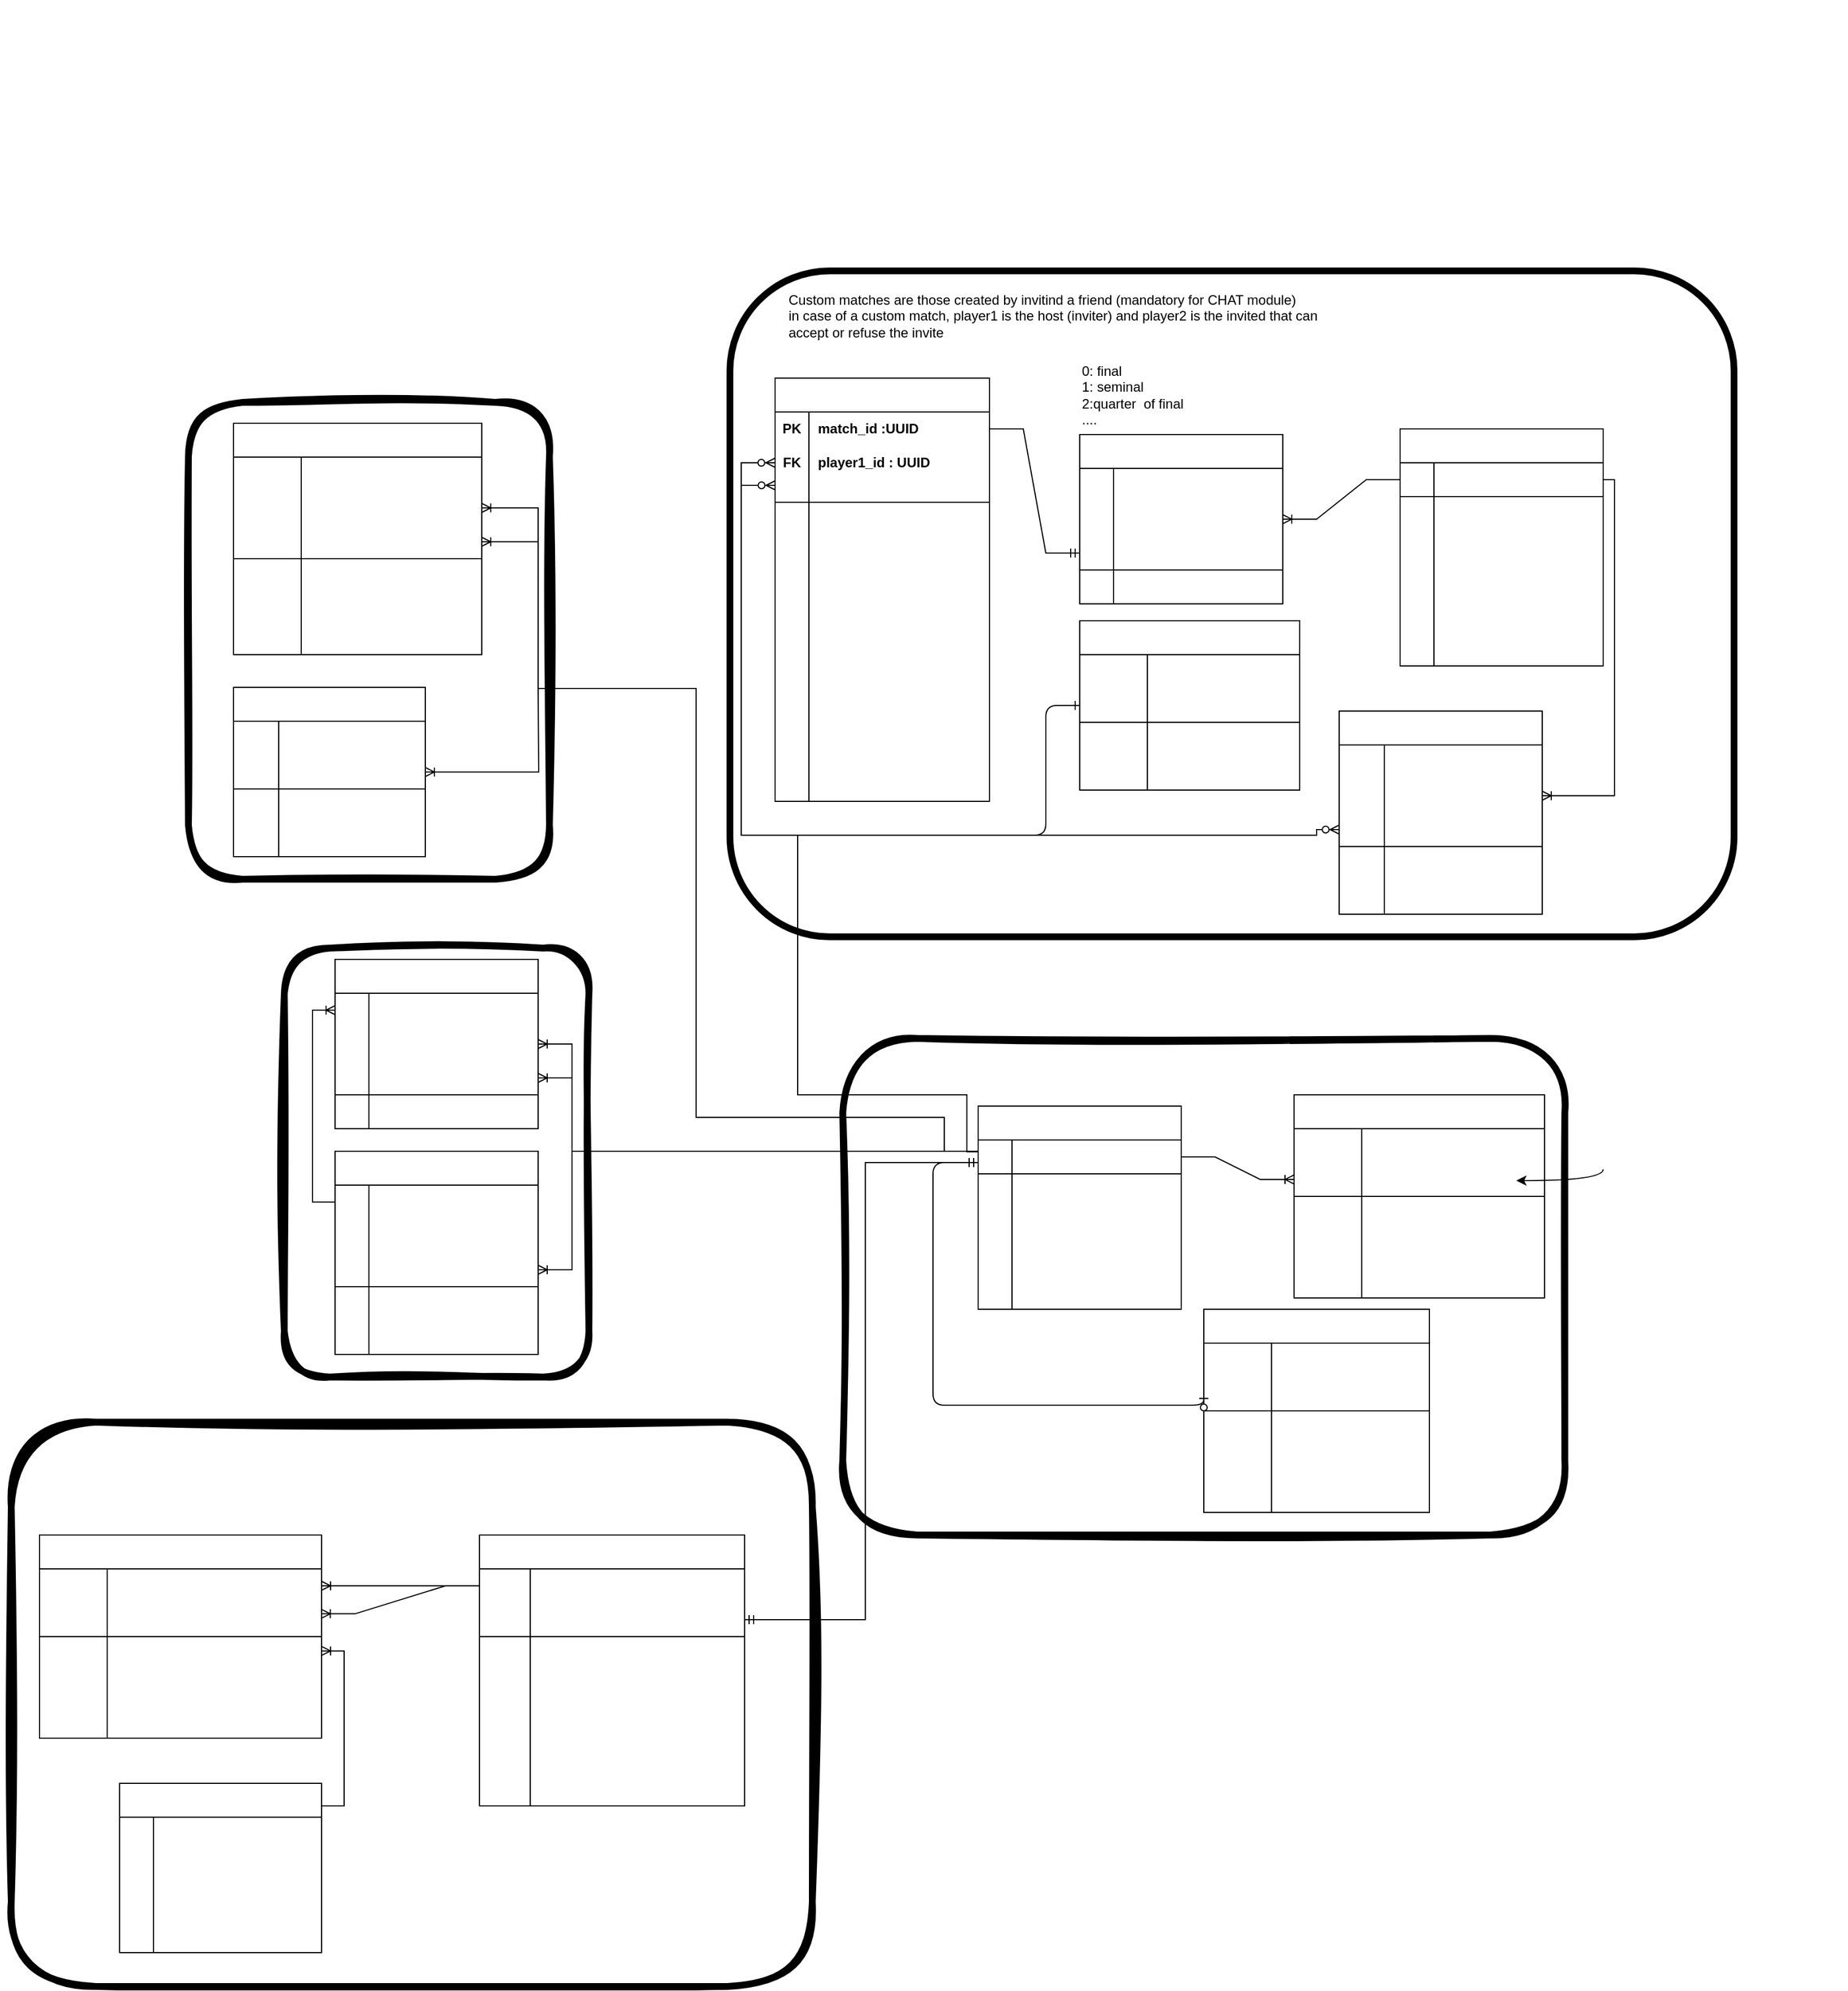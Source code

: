 <mxfile>
    <diagram name="Page-1" id="rNN4AwOxWi-3c5t58apC">
        <mxGraphModel dx="2006" dy="1626" grid="1" gridSize="10" guides="1" tooltips="1" connect="1" arrows="1" fold="1" page="1" pageScale="1" pageWidth="827" pageHeight="1169" math="0" shadow="0">
            <root>
                <mxCell id="0"/>
                <mxCell id="1" parent="0"/>
                <mxCell id="bKWbJ0-E0UQl8z5ehJEL-210" value="" style="rounded=1;whiteSpace=wrap;html=1;strokeWidth=6;fillWeight=4;hachureGap=8;hachureAngle=45;fillColor=none;sketch=1;curveFitting=1;jiggle=2;strokeColor=light-dark(#000000,#D70404);fontColor=light-dark(#FFFFFF,#FFFFFF);" parent="1" vertex="1">
                    <mxGeometry x="-575" y="-100" width="270" height="380" as="geometry"/>
                </mxCell>
                <mxCell id="wx6jZ7UeDeFFOWRXVseS-285" value="" style="rounded=1;whiteSpace=wrap;html=1;strokeWidth=6;fillWeight=4;hachureGap=8;hachureAngle=45;fillColor=none;sketch=1;curveFitting=1;jiggle=2;strokeColor=light-dark(#000000,#FF9933);fontColor=light-dark(#FFFFFF,#FFFFFF);" parent="1" vertex="1">
                    <mxGeometry x="-660" y="-583.5" width="320" height="422.5" as="geometry"/>
                </mxCell>
                <mxCell id="wx6jZ7UeDeFFOWRXVseS-230" value="" style="group;fontColor=light-dark(#FFFFFF,#FFFFFF);" parent="1" vertex="1" connectable="0">
                    <mxGeometry x="-160" y="-650" width="890" height="520" as="geometry"/>
                </mxCell>
                <mxCell id="wx6jZ7UeDeFFOWRXVseS-227" value="" style="rounded=1;whiteSpace=wrap;html=1;strokeWidth=6;fillWeight=4;hachureGap=8;hachureAngle=45;fillColor=none;strokeColor=light-dark(#000000,#FF0080);movable=0;resizable=0;rotatable=0;deletable=0;editable=0;locked=1;connectable=0;" parent="wx6jZ7UeDeFFOWRXVseS-230" vertex="1">
                    <mxGeometry x="-20" y="-50" width="890" height="590" as="geometry"/>
                </mxCell>
                <mxCell id="wx6jZ7UeDeFFOWRXVseS-337" value="&lt;font style=&quot;color: light-dark(rgb(0, 0, 0), rgb(255, 255, 255));&quot;&gt;Custom matches are those created by invitind a friend (mandatory for CHAT module)&lt;/font&gt;&lt;div&gt;&lt;font style=&quot;color: light-dark(rgb(0, 0, 0), rgb(255, 255, 255));&quot;&gt;in case of a custom match, player1 is the host (inviter) and player2 is the invited that can&lt;/font&gt;&lt;/div&gt;&lt;div&gt;&lt;font style=&quot;color: light-dark(rgb(0, 0, 0), rgb(255, 255, 255));&quot;&gt;accept or refuse the invite&lt;/font&gt;&lt;/div&gt;" style="text;html=1;align=left;verticalAlign=middle;resizable=0;points=[];autosize=1;strokeColor=none;fillColor=none;imageHeight=20;fontColor=light-dark(#FFFFFF,#FFFFFF);" parent="wx6jZ7UeDeFFOWRXVseS-230" vertex="1">
                    <mxGeometry x="30" y="-40" width="490" height="60" as="geometry"/>
                </mxCell>
                <mxCell id="wx6jZ7UeDeFFOWRXVseS-344" value="rounds" style="shape=table;startSize=30;container=1;collapsible=1;childLayout=tableLayout;fixedRows=1;rowLines=0;fontStyle=1;align=center;resizeLast=1;html=1;fontColor=light-dark(#FFFFFF,#FFFFFF);" parent="wx6jZ7UeDeFFOWRXVseS-230" vertex="1">
                    <mxGeometry x="290" y="95" width="180" height="150" as="geometry"/>
                </mxCell>
                <mxCell id="bKWbJ0-E0UQl8z5ehJEL-44" value="" style="shape=tableRow;horizontal=0;startSize=0;swimlaneHead=0;swimlaneBody=0;fillColor=none;collapsible=0;dropTarget=0;points=[[0,0.5],[1,0.5]];portConstraint=eastwest;top=0;left=0;right=0;bottom=0;fontColor=light-dark(#FFFFFF,#FFFFFF);" parent="wx6jZ7UeDeFFOWRXVseS-344" vertex="1">
                    <mxGeometry y="30" width="180" height="30" as="geometry"/>
                </mxCell>
                <mxCell id="bKWbJ0-E0UQl8z5ehJEL-45" value="&lt;span style=&quot;font-weight: 700;&quot;&gt;PK&lt;/span&gt;" style="shape=partialRectangle;connectable=0;fillColor=none;top=0;left=0;bottom=0;right=0;fontStyle=0;overflow=hidden;whiteSpace=wrap;html=1;fontColor=light-dark(#FFFFFF,#FFFFFF);" parent="bKWbJ0-E0UQl8z5ehJEL-44" vertex="1">
                    <mxGeometry width="30" height="30" as="geometry">
                        <mxRectangle width="30" height="30" as="alternateBounds"/>
                    </mxGeometry>
                </mxCell>
                <mxCell id="bKWbJ0-E0UQl8z5ehJEL-46" value="&lt;span style=&quot;font-weight: 700; text-decoration-line: underline;&quot;&gt;round_id : UUID&lt;/span&gt;" style="shape=partialRectangle;connectable=0;fillColor=none;top=0;left=0;bottom=0;right=0;align=left;spacingLeft=6;fontStyle=0;overflow=hidden;whiteSpace=wrap;html=1;fontColor=light-dark(#FFFFFF,#FFFFFF);" parent="bKWbJ0-E0UQl8z5ehJEL-44" vertex="1">
                    <mxGeometry x="30" width="150" height="30" as="geometry">
                        <mxRectangle width="150" height="30" as="alternateBounds"/>
                    </mxGeometry>
                </mxCell>
                <mxCell id="bKWbJ0-E0UQl8z5ehJEL-47" value="" style="shape=tableRow;horizontal=0;startSize=0;swimlaneHead=0;swimlaneBody=0;fillColor=none;collapsible=0;dropTarget=0;points=[[0,0.5],[1,0.5]];portConstraint=eastwest;top=0;left=0;right=0;bottom=0;fontColor=light-dark(#FFFFFF,#FFFFFF);" parent="wx6jZ7UeDeFFOWRXVseS-344" vertex="1">
                    <mxGeometry y="60" width="180" height="30" as="geometry"/>
                </mxCell>
                <mxCell id="bKWbJ0-E0UQl8z5ehJEL-48" value="&lt;b&gt;FK&lt;/b&gt;" style="shape=partialRectangle;connectable=0;fillColor=none;top=0;left=0;bottom=0;right=0;fontStyle=0;overflow=hidden;whiteSpace=wrap;html=1;fontColor=light-dark(#FFFFFF,#FFFFFF);" parent="bKWbJ0-E0UQl8z5ehJEL-47" vertex="1">
                    <mxGeometry width="30" height="30" as="geometry">
                        <mxRectangle width="30" height="30" as="alternateBounds"/>
                    </mxGeometry>
                </mxCell>
                <mxCell id="bKWbJ0-E0UQl8z5ehJEL-49" value="&lt;b&gt;&lt;u&gt;tournament_id : UUID&lt;/u&gt;&lt;/b&gt;" style="shape=partialRectangle;connectable=0;fillColor=none;top=0;left=0;bottom=0;right=0;align=left;spacingLeft=6;fontStyle=0;overflow=hidden;whiteSpace=wrap;html=1;fontColor=light-dark(#FFFFFF,#FFFFFF);" parent="bKWbJ0-E0UQl8z5ehJEL-47" vertex="1">
                    <mxGeometry x="30" width="150" height="30" as="geometry">
                        <mxRectangle width="150" height="30" as="alternateBounds"/>
                    </mxGeometry>
                </mxCell>
                <mxCell id="wx6jZ7UeDeFFOWRXVseS-345" value="" style="shape=tableRow;horizontal=0;startSize=0;swimlaneHead=0;swimlaneBody=0;fillColor=none;collapsible=0;dropTarget=0;points=[[0,0.5],[1,0.5]];portConstraint=eastwest;top=0;left=0;right=0;bottom=1;fontColor=light-dark(#FFFFFF,#FFFFFF);" parent="wx6jZ7UeDeFFOWRXVseS-344" vertex="1">
                    <mxGeometry y="90" width="180" height="30" as="geometry"/>
                </mxCell>
                <mxCell id="wx6jZ7UeDeFFOWRXVseS-346" value="FK" style="shape=partialRectangle;connectable=0;fillColor=none;top=0;left=0;bottom=0;right=0;fontStyle=1;overflow=hidden;whiteSpace=wrap;html=1;fontColor=light-dark(#FFFFFF,#FFFFFF);" parent="wx6jZ7UeDeFFOWRXVseS-345" vertex="1">
                    <mxGeometry width="30" height="30" as="geometry">
                        <mxRectangle width="30" height="30" as="alternateBounds"/>
                    </mxGeometry>
                </mxCell>
                <mxCell id="wx6jZ7UeDeFFOWRXVseS-347" value="match_id : UUID" style="shape=partialRectangle;connectable=0;fillColor=none;top=0;left=0;bottom=0;right=0;align=left;spacingLeft=6;fontStyle=5;overflow=hidden;whiteSpace=wrap;html=1;fontColor=light-dark(#FFFFFF,#FFFFFF);" parent="wx6jZ7UeDeFFOWRXVseS-345" vertex="1">
                    <mxGeometry x="30" width="150" height="30" as="geometry">
                        <mxRectangle width="150" height="30" as="alternateBounds"/>
                    </mxGeometry>
                </mxCell>
                <mxCell id="wx6jZ7UeDeFFOWRXVseS-354" value="" style="shape=tableRow;horizontal=0;startSize=0;swimlaneHead=0;swimlaneBody=0;fillColor=none;collapsible=0;dropTarget=0;points=[[0,0.5],[1,0.5]];portConstraint=eastwest;top=0;left=0;right=0;bottom=0;fontColor=light-dark(#FFFFFF,#FFFFFF);" parent="wx6jZ7UeDeFFOWRXVseS-344" vertex="1">
                    <mxGeometry y="120" width="180" height="30" as="geometry"/>
                </mxCell>
                <mxCell id="wx6jZ7UeDeFFOWRXVseS-355" value="" style="shape=partialRectangle;connectable=0;fillColor=none;top=0;left=0;bottom=0;right=0;editable=1;overflow=hidden;whiteSpace=wrap;html=1;fontColor=light-dark(#FFFFFF,#FFFFFF);" parent="wx6jZ7UeDeFFOWRXVseS-354" vertex="1">
                    <mxGeometry width="30" height="30" as="geometry">
                        <mxRectangle width="30" height="30" as="alternateBounds"/>
                    </mxGeometry>
                </mxCell>
                <mxCell id="wx6jZ7UeDeFFOWRXVseS-356" value="progression_nbr : int" style="shape=partialRectangle;connectable=0;fillColor=none;top=0;left=0;bottom=0;right=0;align=left;spacingLeft=6;overflow=hidden;whiteSpace=wrap;html=1;fontColor=light-dark(#FFFFFF,#FFFFFF);" parent="wx6jZ7UeDeFFOWRXVseS-354" vertex="1">
                    <mxGeometry x="30" width="150" height="30" as="geometry">
                        <mxRectangle width="150" height="30" as="alternateBounds"/>
                    </mxGeometry>
                </mxCell>
                <mxCell id="wx6jZ7UeDeFFOWRXVseS-357" value="&lt;font style=&quot;color: light-dark(rgb(0, 0, 0), rgb(255, 255, 255));&quot;&gt;0: final&lt;/font&gt;&lt;div&gt;&lt;font style=&quot;color: light-dark(rgb(0, 0, 0), rgb(255, 255, 255));&quot;&gt;1: seminal&lt;/font&gt;&lt;/div&gt;&lt;div&gt;&lt;font style=&quot;color: light-dark(rgb(0, 0, 0), rgb(255, 255, 255));&quot;&gt;2:quarter&amp;nbsp; of final&lt;/font&gt;&lt;/div&gt;&lt;div style=&quot;&quot;&gt;&lt;font style=&quot;color: light-dark(rgb(0, 0, 0), rgb(255, 255, 255));&quot;&gt;....&lt;/font&gt;&lt;/div&gt;" style="text;html=1;align=left;verticalAlign=middle;resizable=0;points=[];autosize=1;strokeColor=none;fillColor=none;fontColor=light-dark(#FFFFFF,#FFFFFF);" parent="wx6jZ7UeDeFFOWRXVseS-230" vertex="1">
                    <mxGeometry x="290" y="25" width="110" height="70" as="geometry"/>
                </mxCell>
                <mxCell id="wx6jZ7UeDeFFOWRXVseS-229" value="" style="group;fontColor=light-dark(#FFFFFF,#FFFFFF);" parent="wx6jZ7UeDeFFOWRXVseS-230" vertex="1" connectable="0">
                    <mxGeometry x="574" y="90" width="180" height="210" as="geometry"/>
                </mxCell>
                <mxCell id="wx6jZ7UeDeFFOWRXVseS-181" value="tournaments" style="shape=table;startSize=30;container=1;collapsible=1;childLayout=tableLayout;fixedRows=1;rowLines=0;fontStyle=1;align=center;resizeLast=1;html=1;fontColor=light-dark(#FFFFFF,#FFFFFF);" parent="wx6jZ7UeDeFFOWRXVseS-229" vertex="1">
                    <mxGeometry width="180" height="210" as="geometry"/>
                </mxCell>
                <mxCell id="wx6jZ7UeDeFFOWRXVseS-182" value="" style="shape=tableRow;horizontal=0;startSize=0;swimlaneHead=0;swimlaneBody=0;fillColor=none;collapsible=0;dropTarget=0;points=[[0,0.5],[1,0.5]];portConstraint=eastwest;top=0;left=0;right=0;bottom=1;fontColor=light-dark(#FFFFFF,#FFFFFF);" parent="wx6jZ7UeDeFFOWRXVseS-181" vertex="1">
                    <mxGeometry y="30" width="180" height="30" as="geometry"/>
                </mxCell>
                <mxCell id="wx6jZ7UeDeFFOWRXVseS-183" value="PK" style="shape=partialRectangle;connectable=0;fillColor=none;top=0;left=0;bottom=0;right=0;fontStyle=1;overflow=hidden;whiteSpace=wrap;html=1;fontColor=light-dark(#FFFFFF,#FFFFFF);" parent="wx6jZ7UeDeFFOWRXVseS-182" vertex="1">
                    <mxGeometry width="30" height="30" as="geometry">
                        <mxRectangle width="30" height="30" as="alternateBounds"/>
                    </mxGeometry>
                </mxCell>
                <mxCell id="wx6jZ7UeDeFFOWRXVseS-184" value="torunament_id : UUID" style="shape=partialRectangle;connectable=0;fillColor=none;top=0;left=0;bottom=0;right=0;align=left;spacingLeft=6;fontStyle=5;overflow=hidden;whiteSpace=wrap;html=1;fontColor=light-dark(#FFFFFF,#FFFFFF);" parent="wx6jZ7UeDeFFOWRXVseS-182" vertex="1">
                    <mxGeometry x="30" width="150" height="30" as="geometry">
                        <mxRectangle width="150" height="30" as="alternateBounds"/>
                    </mxGeometry>
                </mxCell>
                <mxCell id="wx6jZ7UeDeFFOWRXVseS-185" value="" style="shape=tableRow;horizontal=0;startSize=0;swimlaneHead=0;swimlaneBody=0;fillColor=none;collapsible=0;dropTarget=0;points=[[0,0.5],[1,0.5]];portConstraint=eastwest;top=0;left=0;right=0;bottom=0;fontColor=light-dark(#FFFFFF,#FFFFFF);" parent="wx6jZ7UeDeFFOWRXVseS-181" vertex="1">
                    <mxGeometry y="60" width="180" height="30" as="geometry"/>
                </mxCell>
                <mxCell id="wx6jZ7UeDeFFOWRXVseS-186" value="" style="shape=partialRectangle;connectable=0;fillColor=none;top=0;left=0;bottom=0;right=0;editable=1;overflow=hidden;whiteSpace=wrap;html=1;fontColor=light-dark(#FFFFFF,#FFFFFF);" parent="wx6jZ7UeDeFFOWRXVseS-185" vertex="1">
                    <mxGeometry width="30" height="30" as="geometry">
                        <mxRectangle width="30" height="30" as="alternateBounds"/>
                    </mxGeometry>
                </mxCell>
                <mxCell id="wx6jZ7UeDeFFOWRXVseS-187" value="name : string" style="shape=partialRectangle;connectable=0;fillColor=none;top=0;left=0;bottom=0;right=0;align=left;spacingLeft=6;overflow=hidden;whiteSpace=wrap;html=1;fontColor=light-dark(#FFFFFF,#FFFFFF);" parent="wx6jZ7UeDeFFOWRXVseS-185" vertex="1">
                    <mxGeometry x="30" width="150" height="30" as="geometry">
                        <mxRectangle width="150" height="30" as="alternateBounds"/>
                    </mxGeometry>
                </mxCell>
                <mxCell id="wx6jZ7UeDeFFOWRXVseS-188" value="" style="shape=tableRow;horizontal=0;startSize=0;swimlaneHead=0;swimlaneBody=0;fillColor=none;collapsible=0;dropTarget=0;points=[[0,0.5],[1,0.5]];portConstraint=eastwest;top=0;left=0;right=0;bottom=0;fontColor=light-dark(#FFFFFF,#FFFFFF);" parent="wx6jZ7UeDeFFOWRXVseS-181" vertex="1">
                    <mxGeometry y="90" width="180" height="30" as="geometry"/>
                </mxCell>
                <mxCell id="wx6jZ7UeDeFFOWRXVseS-189" value="" style="shape=partialRectangle;connectable=0;fillColor=none;top=0;left=0;bottom=0;right=0;editable=1;overflow=hidden;whiteSpace=wrap;html=1;fontColor=light-dark(#FFFFFF,#FFFFFF);" parent="wx6jZ7UeDeFFOWRXVseS-188" vertex="1">
                    <mxGeometry width="30" height="30" as="geometry">
                        <mxRectangle width="30" height="30" as="alternateBounds"/>
                    </mxGeometry>
                </mxCell>
                <mxCell id="wx6jZ7UeDeFFOWRXVseS-190" value="created_by : UUID" style="shape=partialRectangle;connectable=0;fillColor=none;top=0;left=0;bottom=0;right=0;align=left;spacingLeft=6;overflow=hidden;whiteSpace=wrap;html=1;fontColor=light-dark(#FFFFFF,#FFFFFF);" parent="wx6jZ7UeDeFFOWRXVseS-188" vertex="1">
                    <mxGeometry x="30" width="150" height="30" as="geometry">
                        <mxRectangle width="150" height="30" as="alternateBounds"/>
                    </mxGeometry>
                </mxCell>
                <mxCell id="wx6jZ7UeDeFFOWRXVseS-191" value="" style="shape=tableRow;horizontal=0;startSize=0;swimlaneHead=0;swimlaneBody=0;fillColor=none;collapsible=0;dropTarget=0;points=[[0,0.5],[1,0.5]];portConstraint=eastwest;top=0;left=0;right=0;bottom=0;fontColor=light-dark(#FFFFFF,#FFFFFF);" parent="wx6jZ7UeDeFFOWRXVseS-181" vertex="1">
                    <mxGeometry y="120" width="180" height="30" as="geometry"/>
                </mxCell>
                <mxCell id="wx6jZ7UeDeFFOWRXVseS-192" value="" style="shape=partialRectangle;connectable=0;fillColor=none;top=0;left=0;bottom=0;right=0;editable=1;overflow=hidden;whiteSpace=wrap;html=1;fontColor=light-dark(#FFFFFF,#FFFFFF);" parent="wx6jZ7UeDeFFOWRXVseS-191" vertex="1">
                    <mxGeometry width="30" height="30" as="geometry">
                        <mxRectangle width="30" height="30" as="alternateBounds"/>
                    </mxGeometry>
                </mxCell>
                <mxCell id="wx6jZ7UeDeFFOWRXVseS-193" value="started_at : datime" style="shape=partialRectangle;connectable=0;fillColor=none;top=0;left=0;bottom=0;right=0;align=left;spacingLeft=6;overflow=hidden;whiteSpace=wrap;html=1;fontColor=light-dark(#FFFFFF,#FFFFFF);" parent="wx6jZ7UeDeFFOWRXVseS-191" vertex="1">
                    <mxGeometry x="30" width="150" height="30" as="geometry">
                        <mxRectangle width="150" height="30" as="alternateBounds"/>
                    </mxGeometry>
                </mxCell>
                <mxCell id="wx6jZ7UeDeFFOWRXVseS-194" value="finished_at : datetime" style="shape=partialRectangle;fillColor=none;align=left;verticalAlign=middle;strokeColor=none;spacingLeft=34;rotatable=0;points=[[0,0.5],[1,0.5]];portConstraint=eastwest;dropTarget=0;fontColor=light-dark(#FFFFFF,#FFFFFF);" parent="wx6jZ7UeDeFFOWRXVseS-229" vertex="1">
                    <mxGeometry y="150" width="90" height="30" as="geometry"/>
                </mxCell>
                <mxCell id="wx6jZ7UeDeFFOWRXVseS-195" value="" style="shape=partialRectangle;top=0;left=0;bottom=0;fillColor=none;stokeWidth=1;align=left;verticalAlign=middle;spacingLeft=4;spacingRight=4;overflow=hidden;rotatable=0;points=[];portConstraint=eastwest;part=1;fontColor=light-dark(#FFFFFF,#FFFFFF);" parent="wx6jZ7UeDeFFOWRXVseS-194" vertex="1" connectable="0">
                    <mxGeometry width="30" height="30" as="geometry"/>
                </mxCell>
                <mxCell id="wx6jZ7UeDeFFOWRXVseS-361" value="started : boolean" style="shape=partialRectangle;fillColor=none;align=left;verticalAlign=middle;strokeColor=none;spacingLeft=34;rotatable=0;points=[[0,0.5],[1,0.5]];portConstraint=eastwest;dropTarget=0;fontColor=light-dark(#FFFFFF,#FFFFFF);" parent="wx6jZ7UeDeFFOWRXVseS-230" vertex="1">
                    <mxGeometry x="574" y="270" width="90" height="30" as="geometry"/>
                </mxCell>
                <mxCell id="wx6jZ7UeDeFFOWRXVseS-362" value="" style="shape=partialRectangle;top=0;left=0;bottom=0;fillColor=none;stokeWidth=1;align=left;verticalAlign=middle;spacingLeft=4;spacingRight=4;overflow=hidden;rotatable=0;points=[];portConstraint=eastwest;part=1;fontColor=light-dark(#FFFFFF,#FFFFFF);" parent="wx6jZ7UeDeFFOWRXVseS-361" vertex="1" connectable="0">
                    <mxGeometry width="30" height="30" as="geometry"/>
                </mxCell>
                <mxCell id="wx6jZ7UeDeFFOWRXVseS-196" value="user_pong_stats" style="shape=table;startSize=30;container=1;collapsible=1;childLayout=tableLayout;fixedRows=1;rowLines=0;fontStyle=1;align=center;resizeLast=1;html=1;whiteSpace=wrap;fontColor=light-dark(#FFFFFF,#FFFFFF);" parent="wx6jZ7UeDeFFOWRXVseS-230" vertex="1">
                    <mxGeometry x="290" y="260" width="195" height="150" as="geometry"/>
                </mxCell>
                <mxCell id="wx6jZ7UeDeFFOWRXVseS-197" value="" style="shape=tableRow;horizontal=0;startSize=0;swimlaneHead=0;swimlaneBody=0;fillColor=none;collapsible=0;dropTarget=0;points=[[0,0.5],[1,0.5]];portConstraint=eastwest;top=0;left=0;right=0;bottom=0;html=1;fontColor=light-dark(#FFFFFF,#FFFFFF);" parent="wx6jZ7UeDeFFOWRXVseS-196" vertex="1">
                    <mxGeometry y="30" width="195" height="30" as="geometry"/>
                </mxCell>
                <mxCell id="wx6jZ7UeDeFFOWRXVseS-198" value="PK" style="shape=partialRectangle;connectable=0;fillColor=none;top=0;left=0;bottom=0;right=0;fontStyle=1;overflow=hidden;html=1;whiteSpace=wrap;fontColor=light-dark(#FFFFFF,#FFFFFF);" parent="wx6jZ7UeDeFFOWRXVseS-197" vertex="1">
                    <mxGeometry width="60" height="30" as="geometry">
                        <mxRectangle width="60" height="30" as="alternateBounds"/>
                    </mxGeometry>
                </mxCell>
                <mxCell id="wx6jZ7UeDeFFOWRXVseS-199" value="user_stats_id : UUID" style="shape=partialRectangle;connectable=0;fillColor=none;top=0;left=0;bottom=0;right=0;align=left;spacingLeft=6;fontStyle=5;overflow=hidden;html=1;whiteSpace=wrap;fontColor=light-dark(#FFFFFF,#FFFFFF);" parent="wx6jZ7UeDeFFOWRXVseS-197" vertex="1">
                    <mxGeometry x="60" width="135" height="30" as="geometry">
                        <mxRectangle width="135" height="30" as="alternateBounds"/>
                    </mxGeometry>
                </mxCell>
                <mxCell id="wx6jZ7UeDeFFOWRXVseS-200" value="" style="shape=tableRow;horizontal=0;startSize=0;swimlaneHead=0;swimlaneBody=0;fillColor=none;collapsible=0;dropTarget=0;points=[[0,0.5],[1,0.5]];portConstraint=eastwest;top=0;left=0;right=0;bottom=1;html=1;fontColor=light-dark(#FFFFFF,#FFFFFF);" parent="wx6jZ7UeDeFFOWRXVseS-196" vertex="1">
                    <mxGeometry y="60" width="195" height="30" as="geometry"/>
                </mxCell>
                <mxCell id="wx6jZ7UeDeFFOWRXVseS-201" value="FK" style="shape=partialRectangle;connectable=0;fillColor=none;top=0;left=0;bottom=0;right=0;fontStyle=1;overflow=hidden;html=1;whiteSpace=wrap;fontColor=light-dark(#FFFFFF,#FFFFFF);" parent="wx6jZ7UeDeFFOWRXVseS-200" vertex="1">
                    <mxGeometry width="60" height="30" as="geometry">
                        <mxRectangle width="60" height="30" as="alternateBounds"/>
                    </mxGeometry>
                </mxCell>
                <mxCell id="wx6jZ7UeDeFFOWRXVseS-202" value="user_id : UUID" style="shape=partialRectangle;connectable=0;fillColor=none;top=0;left=0;bottom=0;right=0;align=left;spacingLeft=6;fontStyle=5;overflow=hidden;html=1;whiteSpace=wrap;fontColor=light-dark(#FFFFFF,#FFFFFF);" parent="wx6jZ7UeDeFFOWRXVseS-200" vertex="1">
                    <mxGeometry x="60" width="135" height="30" as="geometry">
                        <mxRectangle width="135" height="30" as="alternateBounds"/>
                    </mxGeometry>
                </mxCell>
                <mxCell id="wx6jZ7UeDeFFOWRXVseS-203" value="" style="shape=tableRow;horizontal=0;startSize=0;swimlaneHead=0;swimlaneBody=0;fillColor=none;collapsible=0;dropTarget=0;points=[[0,0.5],[1,0.5]];portConstraint=eastwest;top=0;left=0;right=0;bottom=0;html=1;fontColor=light-dark(#FFFFFF,#FFFFFF);" parent="wx6jZ7UeDeFFOWRXVseS-196" vertex="1">
                    <mxGeometry y="90" width="195" height="30" as="geometry"/>
                </mxCell>
                <mxCell id="wx6jZ7UeDeFFOWRXVseS-204" value="" style="shape=partialRectangle;connectable=0;fillColor=none;top=0;left=0;bottom=0;right=0;editable=1;overflow=hidden;html=1;whiteSpace=wrap;fontColor=light-dark(#FFFFFF,#FFFFFF);" parent="wx6jZ7UeDeFFOWRXVseS-203" vertex="1">
                    <mxGeometry width="60" height="30" as="geometry">
                        <mxRectangle width="60" height="30" as="alternateBounds"/>
                    </mxGeometry>
                </mxCell>
                <mxCell id="wx6jZ7UeDeFFOWRXVseS-205" value="wins : int (0)" style="shape=partialRectangle;connectable=0;fillColor=none;top=0;left=0;bottom=0;right=0;align=left;spacingLeft=6;overflow=hidden;html=1;whiteSpace=wrap;fontColor=light-dark(#FFFFFF,#FFFFFF);" parent="wx6jZ7UeDeFFOWRXVseS-203" vertex="1">
                    <mxGeometry x="60" width="135" height="30" as="geometry">
                        <mxRectangle width="135" height="30" as="alternateBounds"/>
                    </mxGeometry>
                </mxCell>
                <mxCell id="wx6jZ7UeDeFFOWRXVseS-206" value="" style="shape=tableRow;horizontal=0;startSize=0;swimlaneHead=0;swimlaneBody=0;fillColor=none;collapsible=0;dropTarget=0;points=[[0,0.5],[1,0.5]];portConstraint=eastwest;top=0;left=0;right=0;bottom=0;html=1;fontColor=light-dark(#FFFFFF,#FFFFFF);" parent="wx6jZ7UeDeFFOWRXVseS-196" vertex="1">
                    <mxGeometry y="120" width="195" height="30" as="geometry"/>
                </mxCell>
                <mxCell id="wx6jZ7UeDeFFOWRXVseS-207" value="" style="shape=partialRectangle;connectable=0;fillColor=none;top=0;left=0;bottom=0;right=0;editable=1;overflow=hidden;html=1;whiteSpace=wrap;fontColor=light-dark(#FFFFFF,#FFFFFF);" parent="wx6jZ7UeDeFFOWRXVseS-206" vertex="1">
                    <mxGeometry width="60" height="30" as="geometry">
                        <mxRectangle width="60" height="30" as="alternateBounds"/>
                    </mxGeometry>
                </mxCell>
                <mxCell id="wx6jZ7UeDeFFOWRXVseS-208" value="losses : int (0)" style="shape=partialRectangle;connectable=0;fillColor=none;top=0;left=0;bottom=0;right=0;align=left;spacingLeft=6;overflow=hidden;html=1;whiteSpace=wrap;fontColor=light-dark(#FFFFFF,#FFFFFF);" parent="wx6jZ7UeDeFFOWRXVseS-206" vertex="1">
                    <mxGeometry x="60" width="135" height="30" as="geometry">
                        <mxRectangle width="135" height="30" as="alternateBounds"/>
                    </mxGeometry>
                </mxCell>
                <mxCell id="wx6jZ7UeDeFFOWRXVseS-231" value="" style="group;fontColor=light-dark(#FFFFFF,#FFFFFF);" parent="wx6jZ7UeDeFFOWRXVseS-230" vertex="1" connectable="0">
                    <mxGeometry x="20" y="240" width="90" height="60" as="geometry"/>
                </mxCell>
                <mxCell id="wx6jZ7UeDeFFOWRXVseS-149" value="started_at : datetime" style="shape=partialRectangle;fillColor=none;align=left;verticalAlign=middle;strokeColor=none;spacingLeft=34;rotatable=0;points=[[0,0.5],[1,0.5]];portConstraint=eastwest;dropTarget=0;fontColor=light-dark(#FFFFFF,#FFFFFF);" parent="wx6jZ7UeDeFFOWRXVseS-231" vertex="1">
                    <mxGeometry y="30" width="90" height="30" as="geometry"/>
                </mxCell>
                <mxCell id="wx6jZ7UeDeFFOWRXVseS-150" value="" style="shape=partialRectangle;top=0;left=0;bottom=0;fillColor=none;stokeWidth=1;align=left;verticalAlign=middle;spacingLeft=4;spacingRight=4;overflow=hidden;rotatable=0;points=[];portConstraint=eastwest;part=1;fontColor=light-dark(#FFFFFF,#FFFFFF);" parent="wx6jZ7UeDeFFOWRXVseS-149" vertex="1" connectable="0">
                    <mxGeometry width="30" height="30" as="geometry"/>
                </mxCell>
                <mxCell id="wx6jZ7UeDeFFOWRXVseS-151" value="finished_at : datetime" style="shape=partialRectangle;fillColor=none;align=left;verticalAlign=middle;strokeColor=none;spacingLeft=34;rotatable=0;points=[[0,0.5],[1,0.5]];portConstraint=eastwest;dropTarget=0;fontColor=light-dark(#FFFFFF,#FFFFFF);" parent="wx6jZ7UeDeFFOWRXVseS-231" vertex="1">
                    <mxGeometry width="90" height="30" as="geometry"/>
                </mxCell>
                <mxCell id="wx6jZ7UeDeFFOWRXVseS-152" value="" style="shape=partialRectangle;top=0;left=0;bottom=0;fillColor=none;stokeWidth=1;align=left;verticalAlign=middle;spacingLeft=4;spacingRight=4;overflow=hidden;rotatable=0;points=[];portConstraint=eastwest;part=1;fontColor=light-dark(#FFFFFF,#FFFFFF);" parent="wx6jZ7UeDeFFOWRXVseS-151" vertex="1" connectable="0">
                    <mxGeometry width="30" height="30" as="geometry"/>
                </mxCell>
                <mxCell id="bKWbJ0-E0UQl8z5ehJEL-1" value="matches" style="shape=table;startSize=30;container=1;collapsible=1;childLayout=tableLayout;fixedRows=1;rowLines=0;fontStyle=1;align=center;resizeLast=1;html=1;fontColor=light-dark(#FFFFFF,#FFFFFF);" parent="wx6jZ7UeDeFFOWRXVseS-230" vertex="1">
                    <mxGeometry x="20" y="45" width="190" height="375" as="geometry"/>
                </mxCell>
                <mxCell id="bKWbJ0-E0UQl8z5ehJEL-20" value="" style="shape=tableRow;horizontal=0;startSize=0;swimlaneHead=0;swimlaneBody=0;fillColor=none;collapsible=0;dropTarget=0;points=[[0,0.5],[1,0.5]];portConstraint=eastwest;top=0;left=0;right=0;bottom=0;fontColor=light-dark(#FFFFFF,#FFFFFF);" parent="bKWbJ0-E0UQl8z5ehJEL-1" vertex="1">
                    <mxGeometry y="30" width="190" height="30" as="geometry"/>
                </mxCell>
                <mxCell id="bKWbJ0-E0UQl8z5ehJEL-21" value="&lt;span style=&quot;font-weight: 700;&quot;&gt;&lt;font style=&quot;color: light-dark(rgb(0, 0, 0), rgb(255, 255, 255));&quot;&gt;PK&lt;/font&gt;&lt;/span&gt;" style="shape=partialRectangle;connectable=0;fillColor=none;top=0;left=0;bottom=0;right=0;fontStyle=0;overflow=hidden;whiteSpace=wrap;html=1;fontColor=light-dark(#FFFFFF,#FFFFFF);" parent="bKWbJ0-E0UQl8z5ehJEL-20" vertex="1">
                    <mxGeometry width="30" height="30" as="geometry">
                        <mxRectangle width="30" height="30" as="alternateBounds"/>
                    </mxGeometry>
                </mxCell>
                <mxCell id="bKWbJ0-E0UQl8z5ehJEL-22" value="&lt;span style=&quot;font-weight: 700; text-decoration-line: underline;&quot;&gt;&lt;font style=&quot;color: light-dark(rgb(0, 0, 0), rgb(255, 255, 255));&quot;&gt;match_id :UUID&lt;/font&gt;&lt;/span&gt;" style="shape=partialRectangle;connectable=0;fillColor=none;top=0;left=0;bottom=0;right=0;align=left;spacingLeft=6;fontStyle=0;overflow=hidden;whiteSpace=wrap;html=1;fontColor=light-dark(#FFFFFF,#FFFFFF);" parent="bKWbJ0-E0UQl8z5ehJEL-20" vertex="1">
                    <mxGeometry x="30" width="160" height="30" as="geometry">
                        <mxRectangle width="160" height="30" as="alternateBounds"/>
                    </mxGeometry>
                </mxCell>
                <mxCell id="bKWbJ0-E0UQl8z5ehJEL-23" value="" style="shape=tableRow;horizontal=0;startSize=0;swimlaneHead=0;swimlaneBody=0;fillColor=none;collapsible=0;dropTarget=0;points=[[0,0.5],[1,0.5]];portConstraint=eastwest;top=0;left=0;right=0;bottom=0;fontColor=light-dark(#FFFFFF,#FFFFFF);" parent="bKWbJ0-E0UQl8z5ehJEL-1" vertex="1">
                    <mxGeometry y="60" width="190" height="30" as="geometry"/>
                </mxCell>
                <mxCell id="bKWbJ0-E0UQl8z5ehJEL-24" value="&lt;b&gt;&lt;font style=&quot;color: light-dark(rgb(0, 0, 0), rgb(255, 255, 255));&quot;&gt;FK&lt;/font&gt;&lt;/b&gt;" style="shape=partialRectangle;connectable=0;fillColor=none;top=0;left=0;bottom=0;right=0;fontStyle=0;overflow=hidden;whiteSpace=wrap;html=1;fontColor=light-dark(#FFFFFF,#FFFFFF);" parent="bKWbJ0-E0UQl8z5ehJEL-23" vertex="1">
                    <mxGeometry width="30" height="30" as="geometry">
                        <mxRectangle width="30" height="30" as="alternateBounds"/>
                    </mxGeometry>
                </mxCell>
                <mxCell id="bKWbJ0-E0UQl8z5ehJEL-25" value="&lt;b&gt;&lt;u&gt;&lt;font style=&quot;color: light-dark(rgb(0, 0, 0), rgb(255, 255, 255));&quot;&gt;player1_id :&amp;nbsp;UUID&lt;/font&gt;&lt;/u&gt;&lt;/b&gt;" style="shape=partialRectangle;connectable=0;fillColor=none;top=0;left=0;bottom=0;right=0;align=left;spacingLeft=6;fontStyle=0;overflow=hidden;whiteSpace=wrap;html=1;fontColor=light-dark(#FFFFFF,#FFFFFF);" parent="bKWbJ0-E0UQl8z5ehJEL-23" vertex="1">
                    <mxGeometry x="30" width="160" height="30" as="geometry">
                        <mxRectangle width="160" height="30" as="alternateBounds"/>
                    </mxGeometry>
                </mxCell>
                <mxCell id="bKWbJ0-E0UQl8z5ehJEL-2" value="" style="shape=tableRow;horizontal=0;startSize=0;swimlaneHead=0;swimlaneBody=0;fillColor=none;collapsible=0;dropTarget=0;points=[[0,0.5],[1,0.5]];portConstraint=eastwest;top=0;left=0;right=0;bottom=1;fontColor=light-dark(#FFFFFF,#FFFFFF);" parent="bKWbJ0-E0UQl8z5ehJEL-1" vertex="1">
                    <mxGeometry y="90" width="190" height="20" as="geometry"/>
                </mxCell>
                <mxCell id="bKWbJ0-E0UQl8z5ehJEL-3" value="FK" style="shape=partialRectangle;connectable=0;fillColor=none;top=0;left=0;bottom=0;right=0;fontStyle=1;overflow=hidden;whiteSpace=wrap;html=1;fontColor=light-dark(#FFFFFF,#FFFFFF);" parent="bKWbJ0-E0UQl8z5ehJEL-2" vertex="1">
                    <mxGeometry width="30" height="20" as="geometry">
                        <mxRectangle width="30" height="20" as="alternateBounds"/>
                    </mxGeometry>
                </mxCell>
                <mxCell id="bKWbJ0-E0UQl8z5ehJEL-4" value="player2_id :&amp;nbsp;UUID" style="shape=partialRectangle;connectable=0;fillColor=none;top=0;left=0;bottom=0;right=0;align=left;spacingLeft=6;fontStyle=5;overflow=hidden;whiteSpace=wrap;html=1;fontColor=light-dark(#FFFFFF,#FFFFFF);" parent="bKWbJ0-E0UQl8z5ehJEL-2" vertex="1">
                    <mxGeometry x="30" width="160" height="20" as="geometry">
                        <mxRectangle width="160" height="20" as="alternateBounds"/>
                    </mxGeometry>
                </mxCell>
                <mxCell id="bKWbJ0-E0UQl8z5ehJEL-5" value="" style="shape=tableRow;horizontal=0;startSize=0;swimlaneHead=0;swimlaneBody=0;fillColor=none;collapsible=0;dropTarget=0;points=[[0,0.5],[1,0.5]];portConstraint=eastwest;top=0;left=0;right=0;bottom=0;fontColor=light-dark(#FFFFFF,#FFFFFF);" parent="bKWbJ0-E0UQl8z5ehJEL-1" vertex="1">
                    <mxGeometry y="110" width="190" height="30" as="geometry"/>
                </mxCell>
                <mxCell id="bKWbJ0-E0UQl8z5ehJEL-6" value="" style="shape=partialRectangle;connectable=0;fillColor=none;top=0;left=0;bottom=0;right=0;editable=1;overflow=hidden;whiteSpace=wrap;html=1;fontColor=light-dark(#FFFFFF,#FFFFFF);" parent="bKWbJ0-E0UQl8z5ehJEL-5" vertex="1">
                    <mxGeometry width="30" height="30" as="geometry">
                        <mxRectangle width="30" height="30" as="alternateBounds"/>
                    </mxGeometry>
                </mxCell>
                <mxCell id="bKWbJ0-E0UQl8z5ehJEL-7" value="player1_score : int" style="shape=partialRectangle;connectable=0;fillColor=none;top=0;left=0;bottom=0;right=0;align=left;spacingLeft=6;overflow=hidden;whiteSpace=wrap;html=1;fontColor=light-dark(#FFFFFF,#FFFFFF);" parent="bKWbJ0-E0UQl8z5ehJEL-5" vertex="1">
                    <mxGeometry x="30" width="160" height="30" as="geometry">
                        <mxRectangle width="160" height="30" as="alternateBounds"/>
                    </mxGeometry>
                </mxCell>
                <mxCell id="bKWbJ0-E0UQl8z5ehJEL-8" value="" style="shape=tableRow;horizontal=0;startSize=0;swimlaneHead=0;swimlaneBody=0;fillColor=none;collapsible=0;dropTarget=0;points=[[0,0.5],[1,0.5]];portConstraint=eastwest;top=0;left=0;right=0;bottom=0;fontColor=light-dark(#FFFFFF,#FFFFFF);" parent="bKWbJ0-E0UQl8z5ehJEL-1" vertex="1">
                    <mxGeometry y="140" width="190" height="30" as="geometry"/>
                </mxCell>
                <mxCell id="bKWbJ0-E0UQl8z5ehJEL-9" value="" style="shape=partialRectangle;connectable=0;fillColor=none;top=0;left=0;bottom=0;right=0;editable=1;overflow=hidden;whiteSpace=wrap;html=1;fontColor=light-dark(#FFFFFF,#FFFFFF);" parent="bKWbJ0-E0UQl8z5ehJEL-8" vertex="1">
                    <mxGeometry width="30" height="30" as="geometry">
                        <mxRectangle width="30" height="30" as="alternateBounds"/>
                    </mxGeometry>
                </mxCell>
                <mxCell id="bKWbJ0-E0UQl8z5ehJEL-10" value="player2_score : int" style="shape=partialRectangle;connectable=0;fillColor=none;top=0;left=0;bottom=0;right=0;align=left;spacingLeft=6;overflow=hidden;whiteSpace=wrap;html=1;fontColor=light-dark(#FFFFFF,#FFFFFF);" parent="bKWbJ0-E0UQl8z5ehJEL-8" vertex="1">
                    <mxGeometry x="30" width="160" height="30" as="geometry">
                        <mxRectangle width="160" height="30" as="alternateBounds"/>
                    </mxGeometry>
                </mxCell>
                <mxCell id="bKWbJ0-E0UQl8z5ehJEL-11" value="" style="shape=tableRow;horizontal=0;startSize=0;swimlaneHead=0;swimlaneBody=0;fillColor=none;collapsible=0;dropTarget=0;points=[[0,0.5],[1,0.5]];portConstraint=eastwest;top=0;left=0;right=0;bottom=0;fontColor=light-dark(#FFFFFF,#FFFFFF);" parent="bKWbJ0-E0UQl8z5ehJEL-1" vertex="1">
                    <mxGeometry y="170" width="190" height="30" as="geometry"/>
                </mxCell>
                <mxCell id="bKWbJ0-E0UQl8z5ehJEL-12" value="" style="shape=partialRectangle;connectable=0;fillColor=none;top=0;left=0;bottom=0;right=0;editable=1;overflow=hidden;whiteSpace=wrap;html=1;fontColor=light-dark(#FFFFFF,#FFFFFF);" parent="bKWbJ0-E0UQl8z5ehJEL-11" vertex="1">
                    <mxGeometry width="30" height="30" as="geometry">
                        <mxRectangle width="30" height="30" as="alternateBounds"/>
                    </mxGeometry>
                </mxCell>
                <mxCell id="bKWbJ0-E0UQl8z5ehJEL-13" value="winner : UUID" style="shape=partialRectangle;connectable=0;fillColor=none;top=0;left=0;bottom=0;right=0;align=left;spacingLeft=6;overflow=hidden;whiteSpace=wrap;html=1;fontColor=light-dark(#FFFFFF,#FFFFFF);" parent="bKWbJ0-E0UQl8z5ehJEL-11" vertex="1">
                    <mxGeometry x="30" width="160" height="30" as="geometry">
                        <mxRectangle width="160" height="30" as="alternateBounds"/>
                    </mxGeometry>
                </mxCell>
                <mxCell id="wx6jZ7UeDeFFOWRXVseS-340" value="power_ups : boolean" style="shape=partialRectangle;fillColor=none;align=left;verticalAlign=middle;strokeColor=none;spacingLeft=34;rotatable=0;points=[[0,0.5],[1,0.5]];portConstraint=eastwest;dropTarget=0;fontColor=light-dark(#FFFFFF,#FFFFFF);" parent="wx6jZ7UeDeFFOWRXVseS-230" vertex="1">
                    <mxGeometry x="20" y="300" width="90" height="30" as="geometry"/>
                </mxCell>
                <mxCell id="wx6jZ7UeDeFFOWRXVseS-341" value="" style="shape=partialRectangle;top=0;left=0;bottom=0;fillColor=none;stokeWidth=1;align=left;verticalAlign=middle;spacingLeft=4;spacingRight=4;overflow=hidden;rotatable=0;points=[];portConstraint=eastwest;part=1;fontColor=light-dark(#FFFFFF,#FFFFFF);" parent="wx6jZ7UeDeFFOWRXVseS-340" vertex="1" connectable="0">
                    <mxGeometry width="30" height="30" as="geometry"/>
                </mxCell>
                <mxCell id="wx6jZ7UeDeFFOWRXVseS-342" value="local_match : boolean" style="shape=partialRectangle;fillColor=none;align=left;verticalAlign=middle;strokeColor=none;spacingLeft=34;rotatable=0;points=[[0,0.5],[1,0.5]];portConstraint=eastwest;dropTarget=0;fontColor=light-dark(#FFFFFF,#FFFFFF);" parent="wx6jZ7UeDeFFOWRXVseS-230" vertex="1">
                    <mxGeometry x="20" y="330" width="90" height="30" as="geometry"/>
                </mxCell>
                <mxCell id="wx6jZ7UeDeFFOWRXVseS-343" value="" style="shape=partialRectangle;top=0;left=0;bottom=0;fillColor=none;stokeWidth=1;align=left;verticalAlign=middle;spacingLeft=4;spacingRight=4;overflow=hidden;rotatable=0;points=[];portConstraint=eastwest;part=1;fontColor=light-dark(#FFFFFF,#FFFFFF);" parent="wx6jZ7UeDeFFOWRXVseS-342" vertex="1" connectable="0">
                    <mxGeometry width="30" height="30" as="geometry"/>
                </mxCell>
                <mxCell id="wx6jZ7UeDeFFOWRXVseS-330" value="custom_match : boolean" style="shape=partialRectangle;fillColor=none;align=left;verticalAlign=middle;strokeColor=none;spacingLeft=34;rotatable=0;points=[[0,0.5],[1,0.5]];portConstraint=eastwest;dropTarget=0;fontColor=light-dark(#FFFFFF,#FFFFFF);" parent="wx6jZ7UeDeFFOWRXVseS-230" vertex="1">
                    <mxGeometry x="20" y="360" width="90" height="30" as="geometry"/>
                </mxCell>
                <mxCell id="wx6jZ7UeDeFFOWRXVseS-331" value="" style="shape=partialRectangle;top=0;left=0;bottom=0;fillColor=none;stokeWidth=1;align=left;verticalAlign=middle;spacingLeft=4;spacingRight=4;overflow=hidden;rotatable=0;points=[];portConstraint=eastwest;part=1;fontColor=light-dark(#FFFFFF,#FFFFFF);" parent="wx6jZ7UeDeFFOWRXVseS-330" vertex="1" connectable="0">
                    <mxGeometry width="30" height="30" as="geometry"/>
                </mxCell>
                <mxCell id="wx6jZ7UeDeFFOWRXVseS-332" value="accepted : boolean (FALSE)" style="shape=partialRectangle;fillColor=none;align=left;verticalAlign=middle;strokeColor=none;spacingLeft=34;rotatable=0;points=[[0,0.5],[1,0.5]];portConstraint=eastwest;dropTarget=0;fontColor=light-dark(#FFFFFF,#FFFFFF);" parent="wx6jZ7UeDeFFOWRXVseS-230" vertex="1">
                    <mxGeometry x="20" y="390" width="90" height="30" as="geometry"/>
                </mxCell>
                <mxCell id="wx6jZ7UeDeFFOWRXVseS-333" value="" style="shape=partialRectangle;top=0;left=0;bottom=0;fillColor=none;stokeWidth=1;align=left;verticalAlign=middle;spacingLeft=4;spacingRight=4;overflow=hidden;rotatable=0;points=[];portConstraint=eastwest;part=1;fontColor=light-dark(#FFFFFF,#FFFFFF);" parent="wx6jZ7UeDeFFOWRXVseS-332" vertex="1" connectable="0">
                    <mxGeometry width="30" height="30" as="geometry"/>
                </mxCell>
                <mxCell id="bKWbJ0-E0UQl8z5ehJEL-37" value="" style="fontSize=12;html=1;endArrow=ERzeroToMany;endFill=1;rounded=0;fontColor=light-dark(#FFFFFF,#FFFFFF);" parent="wx6jZ7UeDeFFOWRXVseS-230" edge="1">
                    <mxGeometry width="100" height="100" relative="1" as="geometry">
                        <mxPoint x="-10" y="140" as="sourcePoint"/>
                        <mxPoint x="20" y="140" as="targetPoint"/>
                    </mxGeometry>
                </mxCell>
                <mxCell id="wx6jZ7UeDeFFOWRXVseS-246" value="partecipations" style="shape=table;startSize=30;container=1;collapsible=1;childLayout=tableLayout;fixedRows=1;rowLines=0;fontStyle=1;align=center;resizeLast=1;html=1;whiteSpace=wrap;fontColor=light-dark(#FFFFFF,#FFFFFF);" parent="wx6jZ7UeDeFFOWRXVseS-230" vertex="1">
                    <mxGeometry x="520" y="340" width="180" height="180" as="geometry"/>
                </mxCell>
                <mxCell id="wx6jZ7UeDeFFOWRXVseS-247" value="" style="shape=tableRow;horizontal=0;startSize=0;swimlaneHead=0;swimlaneBody=0;fillColor=none;collapsible=0;dropTarget=0;points=[[0,0.5],[1,0.5]];portConstraint=eastwest;top=0;left=0;right=0;bottom=0;html=1;fontColor=light-dark(#FFFFFF,#FFFFFF);" parent="wx6jZ7UeDeFFOWRXVseS-246" vertex="1">
                    <mxGeometry y="30" width="180" height="30" as="geometry"/>
                </mxCell>
                <mxCell id="wx6jZ7UeDeFFOWRXVseS-248" value="PK" style="shape=partialRectangle;connectable=0;fillColor=none;top=0;left=0;bottom=0;right=0;fontStyle=1;overflow=hidden;html=1;whiteSpace=wrap;fontColor=light-dark(#FFFFFF,#FFFFFF);" parent="wx6jZ7UeDeFFOWRXVseS-247" vertex="1">
                    <mxGeometry width="40" height="30" as="geometry">
                        <mxRectangle width="40" height="30" as="alternateBounds"/>
                    </mxGeometry>
                </mxCell>
                <mxCell id="wx6jZ7UeDeFFOWRXVseS-249" value="partecipation_id UUID" style="shape=partialRectangle;connectable=0;fillColor=none;top=0;left=0;bottom=0;right=0;align=left;spacingLeft=6;fontStyle=5;overflow=hidden;html=1;whiteSpace=wrap;fontColor=light-dark(#FFFFFF,#FFFFFF);" parent="wx6jZ7UeDeFFOWRXVseS-247" vertex="1">
                    <mxGeometry x="40" width="140" height="30" as="geometry">
                        <mxRectangle width="140" height="30" as="alternateBounds"/>
                    </mxGeometry>
                </mxCell>
                <mxCell id="wx6jZ7UeDeFFOWRXVseS-262" value="" style="shape=tableRow;horizontal=0;startSize=0;swimlaneHead=0;swimlaneBody=0;fillColor=none;collapsible=0;dropTarget=0;points=[[0,0.5],[1,0.5]];portConstraint=eastwest;top=0;left=0;right=0;bottom=0;fontColor=light-dark(#FFFFFF,#FFFFFF);" parent="wx6jZ7UeDeFFOWRXVseS-246" vertex="1">
                    <mxGeometry y="60" width="180" height="30" as="geometry"/>
                </mxCell>
                <mxCell id="wx6jZ7UeDeFFOWRXVseS-263" value="&lt;span style=&quot;font-weight: 700;&quot;&gt;FK&lt;/span&gt;" style="shape=partialRectangle;connectable=0;fillColor=none;top=0;left=0;bottom=0;right=0;fontStyle=0;overflow=hidden;whiteSpace=wrap;html=1;fontColor=light-dark(#FFFFFF,#FFFFFF);" parent="wx6jZ7UeDeFFOWRXVseS-262" vertex="1">
                    <mxGeometry width="40" height="30" as="geometry">
                        <mxRectangle width="40" height="30" as="alternateBounds"/>
                    </mxGeometry>
                </mxCell>
                <mxCell id="wx6jZ7UeDeFFOWRXVseS-264" value="&lt;span style=&quot;font-weight: 700; text-decoration-line: underline;&quot;&gt;&lt;font style=&quot;&quot;&gt;torunament_id UUID&lt;/font&gt;&lt;/span&gt;" style="shape=partialRectangle;connectable=0;fillColor=none;top=0;left=0;bottom=0;right=0;align=left;spacingLeft=6;fontStyle=0;overflow=hidden;whiteSpace=wrap;html=1;fontColor=light-dark(#FFFFFF,#FFFFFF);" parent="wx6jZ7UeDeFFOWRXVseS-262" vertex="1">
                    <mxGeometry x="40" width="140" height="30" as="geometry">
                        <mxRectangle width="140" height="30" as="alternateBounds"/>
                    </mxGeometry>
                </mxCell>
                <mxCell id="wx6jZ7UeDeFFOWRXVseS-250" value="" style="shape=tableRow;horizontal=0;startSize=0;swimlaneHead=0;swimlaneBody=0;fillColor=none;collapsible=0;dropTarget=0;points=[[0,0.5],[1,0.5]];portConstraint=eastwest;top=0;left=0;right=0;bottom=1;html=1;fontColor=light-dark(#FFFFFF,#FFFFFF);" parent="wx6jZ7UeDeFFOWRXVseS-246" vertex="1">
                    <mxGeometry y="90" width="180" height="30" as="geometry"/>
                </mxCell>
                <mxCell id="wx6jZ7UeDeFFOWRXVseS-251" value="FK" style="shape=partialRectangle;connectable=0;fillColor=none;top=0;left=0;bottom=0;right=0;fontStyle=1;overflow=hidden;html=1;whiteSpace=wrap;fontColor=light-dark(#FFFFFF,#FFFFFF);" parent="wx6jZ7UeDeFFOWRXVseS-250" vertex="1">
                    <mxGeometry width="40" height="30" as="geometry">
                        <mxRectangle width="40" height="30" as="alternateBounds"/>
                    </mxGeometry>
                </mxCell>
                <mxCell id="wx6jZ7UeDeFFOWRXVseS-252" value="user_id : UUID" style="shape=partialRectangle;connectable=0;fillColor=none;top=0;left=0;bottom=0;right=0;align=left;spacingLeft=6;fontStyle=5;overflow=hidden;html=1;whiteSpace=wrap;fontColor=light-dark(#FFFFFF,#FFFFFF);" parent="wx6jZ7UeDeFFOWRXVseS-250" vertex="1">
                    <mxGeometry x="40" width="140" height="30" as="geometry">
                        <mxRectangle width="140" height="30" as="alternateBounds"/>
                    </mxGeometry>
                </mxCell>
                <mxCell id="wx6jZ7UeDeFFOWRXVseS-253" value="" style="shape=tableRow;horizontal=0;startSize=0;swimlaneHead=0;swimlaneBody=0;fillColor=none;collapsible=0;dropTarget=0;points=[[0,0.5],[1,0.5]];portConstraint=eastwest;top=0;left=0;right=0;bottom=0;html=1;fontColor=light-dark(#FFFFFF,#FFFFFF);" parent="wx6jZ7UeDeFFOWRXVseS-246" vertex="1">
                    <mxGeometry y="120" width="180" height="30" as="geometry"/>
                </mxCell>
                <mxCell id="wx6jZ7UeDeFFOWRXVseS-254" value="" style="shape=partialRectangle;connectable=0;fillColor=none;top=0;left=0;bottom=0;right=0;editable=1;overflow=hidden;html=1;whiteSpace=wrap;fontColor=light-dark(#FFFFFF,#FFFFFF);" parent="wx6jZ7UeDeFFOWRXVseS-253" vertex="1">
                    <mxGeometry width="40" height="30" as="geometry">
                        <mxRectangle width="40" height="30" as="alternateBounds"/>
                    </mxGeometry>
                </mxCell>
                <mxCell id="wx6jZ7UeDeFFOWRXVseS-255" value="registered_at : datetime" style="shape=partialRectangle;connectable=0;fillColor=none;top=0;left=0;bottom=0;right=0;align=left;spacingLeft=6;overflow=hidden;html=1;whiteSpace=wrap;fontColor=light-dark(#FFFFFF,#FFFFFF);" parent="wx6jZ7UeDeFFOWRXVseS-253" vertex="1">
                    <mxGeometry x="40" width="140" height="30" as="geometry">
                        <mxRectangle width="140" height="30" as="alternateBounds"/>
                    </mxGeometry>
                </mxCell>
                <mxCell id="wx6jZ7UeDeFFOWRXVseS-366" value="final_position : int" style="shape=partialRectangle;fillColor=none;align=left;verticalAlign=middle;strokeColor=none;spacingLeft=34;rotatable=0;points=[[0,0.5],[1,0.5]];portConstraint=eastwest;dropTarget=0;fontColor=light-dark(#FFFFFF,#FFFFFF);" parent="wx6jZ7UeDeFFOWRXVseS-230" vertex="1">
                    <mxGeometry x="530" y="490" width="90" height="30" as="geometry"/>
                </mxCell>
                <mxCell id="wx6jZ7UeDeFFOWRXVseS-367" value="" style="shape=partialRectangle;top=0;left=0;bottom=0;fillColor=none;stokeWidth=1;align=left;verticalAlign=middle;spacingLeft=4;spacingRight=4;overflow=hidden;rotatable=0;points=[];portConstraint=eastwest;part=1;fontColor=light-dark(#FFFFFF,#FFFFFF);" parent="wx6jZ7UeDeFFOWRXVseS-366" vertex="1" connectable="0">
                    <mxGeometry width="30" height="30" as="geometry"/>
                </mxCell>
                <mxCell id="bKWbJ0-E0UQl8z5ehJEL-50" value="" style="edgeStyle=orthogonalEdgeStyle;fontSize=12;html=1;endArrow=ERzeroToMany;endFill=1;rounded=0;entryX=0;entryY=0.5;entryDx=0;entryDy=0;fontColor=light-dark(#FFFFFF,#FFFFFF);" parent="wx6jZ7UeDeFFOWRXVseS-230" target="wx6jZ7UeDeFFOWRXVseS-250" edge="1">
                    <mxGeometry width="100" height="100" relative="1" as="geometry">
                        <mxPoint x="40" y="460" as="sourcePoint"/>
                        <mxPoint x="410" y="450" as="targetPoint"/>
                        <Array as="points">
                            <mxPoint x="40" y="450"/>
                            <mxPoint x="500" y="450"/>
                            <mxPoint x="500" y="445"/>
                        </Array>
                    </mxGeometry>
                </mxCell>
                <mxCell id="bKWbJ0-E0UQl8z5ehJEL-51" value="" style="edgeStyle=orthogonalEdgeStyle;fontSize=12;html=1;endArrow=ERoneToMany;rounded=0;exitX=1;exitY=0.5;exitDx=0;exitDy=0;entryX=1;entryY=0.5;entryDx=0;entryDy=0;fontColor=light-dark(#FFFFFF,#FFFFFF);" parent="wx6jZ7UeDeFFOWRXVseS-230" source="wx6jZ7UeDeFFOWRXVseS-182" target="wx6jZ7UeDeFFOWRXVseS-262" edge="1">
                    <mxGeometry width="100" height="100" relative="1" as="geometry">
                        <mxPoint x="810" y="400" as="sourcePoint"/>
                        <mxPoint x="910" y="300" as="targetPoint"/>
                    </mxGeometry>
                </mxCell>
                <mxCell id="bKWbJ0-E0UQl8z5ehJEL-52" value="" style="edgeStyle=entityRelationEdgeStyle;fontSize=12;html=1;endArrow=ERoneToMany;rounded=0;entryX=1;entryY=0.5;entryDx=0;entryDy=0;exitX=0;exitY=0.5;exitDx=0;exitDy=0;fontColor=light-dark(#FFFFFF,#FFFFFF);" parent="wx6jZ7UeDeFFOWRXVseS-230" source="wx6jZ7UeDeFFOWRXVseS-182" target="bKWbJ0-E0UQl8z5ehJEL-47" edge="1">
                    <mxGeometry width="100" height="100" relative="1" as="geometry">
                        <mxPoint x="520" y="220" as="sourcePoint"/>
                        <mxPoint x="620" y="120" as="targetPoint"/>
                    </mxGeometry>
                </mxCell>
                <mxCell id="bKWbJ0-E0UQl8z5ehJEL-55" value="" style="edgeStyle=entityRelationEdgeStyle;fontSize=12;html=1;endArrow=ERmandOne;rounded=0;entryX=0;entryY=0.5;entryDx=0;entryDy=0;exitX=1;exitY=0.5;exitDx=0;exitDy=0;fontColor=light-dark(#FFFFFF,#FFFFFF);" parent="wx6jZ7UeDeFFOWRXVseS-230" source="bKWbJ0-E0UQl8z5ehJEL-20" target="wx6jZ7UeDeFFOWRXVseS-345" edge="1">
                    <mxGeometry width="100" height="100" relative="1" as="geometry">
                        <mxPoint x="410" y="240" as="sourcePoint"/>
                        <mxPoint x="510" y="140" as="targetPoint"/>
                    </mxGeometry>
                </mxCell>
                <mxCell id="31" value="" style="edgeStyle=orthogonalEdgeStyle;fontSize=12;html=1;endArrow=ERone;endFill=1;entryX=0;entryY=0.5;entryDx=0;entryDy=0;fontColor=light-dark(#FFFFFF,#FFFFFF);" edge="1" parent="wx6jZ7UeDeFFOWRXVseS-230" target="wx6jZ7UeDeFFOWRXVseS-200">
                    <mxGeometry width="100" height="100" relative="1" as="geometry">
                        <mxPoint x="200" y="450" as="sourcePoint"/>
                        <mxPoint x="300" y="420" as="targetPoint"/>
                        <Array as="points">
                            <mxPoint x="200" y="450"/>
                            <mxPoint x="260" y="450"/>
                            <mxPoint x="260" y="335"/>
                        </Array>
                    </mxGeometry>
                </mxCell>
                <mxCell id="wx6jZ7UeDeFFOWRXVseS-179" value="" style="rounded=1;whiteSpace=wrap;html=1;strokeWidth=6;fillWeight=4;hachureGap=8;hachureAngle=45;fillColor=none;sketch=1;curveFitting=1;jiggle=2;strokeColor=light-dark(#000000,#00FF80);fontStyle=4;fontColor=light-dark(#FFFFFF,#FFFFFF);" parent="1" vertex="1">
                    <mxGeometry x="-817" y="320" width="710" height="500" as="geometry"/>
                </mxCell>
                <mxCell id="wx6jZ7UeDeFFOWRXVseS-104" value="" style="rounded=1;whiteSpace=wrap;html=1;strokeWidth=6;fillWeight=4;hachureGap=8;hachureAngle=45;fillColor=none;sketch=1;curveFitting=1;jiggle=2;strokeColor=light-dark(#000000,#3399FF);fontColor=light-dark(#FFFFFF,#FFFFFF);" parent="1" vertex="1">
                    <mxGeometry x="-80" y="-20" width="640" height="440" as="geometry"/>
                </mxCell>
                <mxCell id="wx6jZ7UeDeFFOWRXVseS-1" value="users" style="shape=table;startSize=30;container=1;collapsible=1;childLayout=tableLayout;fixedRows=1;rowLines=0;fontStyle=1;align=center;resizeLast=1;html=1;strokeColor=default;fontColor=light-dark(#FFFFFF,#FFFFFF);" parent="1" vertex="1">
                    <mxGeometry x="40" y="40" width="180" height="180" as="geometry"/>
                </mxCell>
                <mxCell id="wx6jZ7UeDeFFOWRXVseS-2" value="" style="shape=tableRow;horizontal=0;startSize=0;swimlaneHead=0;swimlaneBody=0;fillColor=none;collapsible=0;dropTarget=0;points=[[0,0.5],[1,0.5]];portConstraint=eastwest;top=0;left=0;right=0;bottom=1;fontColor=light-dark(#FFFFFF,#FFFFFF);" parent="wx6jZ7UeDeFFOWRXVseS-1" vertex="1">
                    <mxGeometry y="30" width="180" height="30" as="geometry"/>
                </mxCell>
                <mxCell id="wx6jZ7UeDeFFOWRXVseS-3" value="PK" style="shape=partialRectangle;connectable=0;fillColor=none;top=0;left=0;bottom=0;right=0;fontStyle=1;overflow=hidden;whiteSpace=wrap;html=1;fontColor=light-dark(#FFFFFF,#FFFFFF);" parent="wx6jZ7UeDeFFOWRXVseS-2" vertex="1">
                    <mxGeometry width="30" height="30" as="geometry">
                        <mxRectangle width="30" height="30" as="alternateBounds"/>
                    </mxGeometry>
                </mxCell>
                <mxCell id="wx6jZ7UeDeFFOWRXVseS-4" value="user_id : UUID" style="shape=partialRectangle;connectable=0;fillColor=none;top=0;left=0;bottom=0;right=0;align=left;spacingLeft=6;fontStyle=5;overflow=hidden;whiteSpace=wrap;html=1;fontColor=light-dark(#FFFFFF,#FFFFFF);" parent="wx6jZ7UeDeFFOWRXVseS-2" vertex="1">
                    <mxGeometry x="30" width="150" height="30" as="geometry">
                        <mxRectangle width="150" height="30" as="alternateBounds"/>
                    </mxGeometry>
                </mxCell>
                <mxCell id="wx6jZ7UeDeFFOWRXVseS-5" value="" style="shape=tableRow;horizontal=0;startSize=0;swimlaneHead=0;swimlaneBody=0;fillColor=none;collapsible=0;dropTarget=0;points=[[0,0.5],[1,0.5]];portConstraint=eastwest;top=0;left=0;right=0;bottom=0;fontColor=light-dark(#FFFFFF,#FFFFFF);" parent="wx6jZ7UeDeFFOWRXVseS-1" vertex="1">
                    <mxGeometry y="60" width="180" height="30" as="geometry"/>
                </mxCell>
                <mxCell id="wx6jZ7UeDeFFOWRXVseS-6" value="" style="shape=partialRectangle;connectable=0;fillColor=none;top=0;left=0;bottom=0;right=0;editable=1;overflow=hidden;whiteSpace=wrap;html=1;fontColor=light-dark(#FFFFFF,#FFFFFF);" parent="wx6jZ7UeDeFFOWRXVseS-5" vertex="1">
                    <mxGeometry width="30" height="30" as="geometry">
                        <mxRectangle width="30" height="30" as="alternateBounds"/>
                    </mxGeometry>
                </mxCell>
                <mxCell id="wx6jZ7UeDeFFOWRXVseS-7" value="email : string" style="shape=partialRectangle;connectable=0;fillColor=none;top=0;left=0;bottom=0;right=0;align=left;spacingLeft=6;overflow=hidden;whiteSpace=wrap;html=1;fontColor=light-dark(#FFFFFF,#FFFFFF);" parent="wx6jZ7UeDeFFOWRXVseS-5" vertex="1">
                    <mxGeometry x="30" width="150" height="30" as="geometry">
                        <mxRectangle width="150" height="30" as="alternateBounds"/>
                    </mxGeometry>
                </mxCell>
                <mxCell id="wx6jZ7UeDeFFOWRXVseS-8" value="" style="shape=tableRow;horizontal=0;startSize=0;swimlaneHead=0;swimlaneBody=0;fillColor=none;collapsible=0;dropTarget=0;points=[[0,0.5],[1,0.5]];portConstraint=eastwest;top=0;left=0;right=0;bottom=0;fontColor=light-dark(#FFFFFF,#FFFFFF);" parent="wx6jZ7UeDeFFOWRXVseS-1" vertex="1">
                    <mxGeometry y="90" width="180" height="30" as="geometry"/>
                </mxCell>
                <mxCell id="wx6jZ7UeDeFFOWRXVseS-9" value="" style="shape=partialRectangle;connectable=0;fillColor=none;top=0;left=0;bottom=0;right=0;editable=1;overflow=hidden;whiteSpace=wrap;html=1;fontColor=light-dark(#FFFFFF,#FFFFFF);" parent="wx6jZ7UeDeFFOWRXVseS-8" vertex="1">
                    <mxGeometry width="30" height="30" as="geometry">
                        <mxRectangle width="30" height="30" as="alternateBounds"/>
                    </mxGeometry>
                </mxCell>
                <mxCell id="wx6jZ7UeDeFFOWRXVseS-10" value="psw (hash) : string" style="shape=partialRectangle;connectable=0;fillColor=none;top=0;left=0;bottom=0;right=0;align=left;spacingLeft=6;overflow=hidden;whiteSpace=wrap;html=1;fontColor=light-dark(#FFFFFF,#FFFFFF);" parent="wx6jZ7UeDeFFOWRXVseS-8" vertex="1">
                    <mxGeometry x="30" width="150" height="30" as="geometry">
                        <mxRectangle width="150" height="30" as="alternateBounds"/>
                    </mxGeometry>
                </mxCell>
                <mxCell id="wx6jZ7UeDeFFOWRXVseS-14" value="user_profiles" style="shape=table;startSize=30;container=1;collapsible=1;childLayout=tableLayout;fixedRows=1;rowLines=0;fontStyle=1;align=center;resizeLast=1;html=1;whiteSpace=wrap;fontColor=light-dark(#FFFFFF,#FFFFFF);" parent="1" vertex="1">
                    <mxGeometry x="-402" y="420" width="235" height="240" as="geometry"/>
                </mxCell>
                <mxCell id="wx6jZ7UeDeFFOWRXVseS-15" value="" style="shape=tableRow;horizontal=0;startSize=0;swimlaneHead=0;swimlaneBody=0;fillColor=none;collapsible=0;dropTarget=0;points=[[0,0.5],[1,0.5]];portConstraint=eastwest;top=0;left=0;right=0;bottom=0;html=1;fontColor=light-dark(#FFFFFF,#FFFFFF);" parent="wx6jZ7UeDeFFOWRXVseS-14" vertex="1">
                    <mxGeometry y="30" width="235" height="30" as="geometry"/>
                </mxCell>
                <mxCell id="wx6jZ7UeDeFFOWRXVseS-16" value="PK" style="shape=partialRectangle;connectable=0;fillColor=none;top=0;left=0;bottom=0;right=0;fontStyle=1;overflow=hidden;html=1;whiteSpace=wrap;fontColor=light-dark(#FFFFFF,#FFFFFF);" parent="wx6jZ7UeDeFFOWRXVseS-15" vertex="1">
                    <mxGeometry width="45" height="30" as="geometry">
                        <mxRectangle width="45" height="30" as="alternateBounds"/>
                    </mxGeometry>
                </mxCell>
                <mxCell id="wx6jZ7UeDeFFOWRXVseS-17" value="user_preferences_id : UUID" style="shape=partialRectangle;connectable=0;fillColor=none;top=0;left=0;bottom=0;right=0;align=left;spacingLeft=6;fontStyle=5;overflow=hidden;html=1;whiteSpace=wrap;fontColor=light-dark(#FFFFFF,#FFFFFF);" parent="wx6jZ7UeDeFFOWRXVseS-15" vertex="1">
                    <mxGeometry x="45" width="190" height="30" as="geometry">
                        <mxRectangle width="190" height="30" as="alternateBounds"/>
                    </mxGeometry>
                </mxCell>
                <mxCell id="wx6jZ7UeDeFFOWRXVseS-18" value="" style="shape=tableRow;horizontal=0;startSize=0;swimlaneHead=0;swimlaneBody=0;fillColor=none;collapsible=0;dropTarget=0;points=[[0,0.5],[1,0.5]];portConstraint=eastwest;top=0;left=0;right=0;bottom=1;html=1;fontColor=light-dark(#FFFFFF,#FFFFFF);" parent="wx6jZ7UeDeFFOWRXVseS-14" vertex="1">
                    <mxGeometry y="60" width="235" height="30" as="geometry"/>
                </mxCell>
                <mxCell id="wx6jZ7UeDeFFOWRXVseS-19" value="FK" style="shape=partialRectangle;connectable=0;fillColor=none;top=0;left=0;bottom=0;right=0;fontStyle=1;overflow=hidden;html=1;whiteSpace=wrap;fontColor=light-dark(#FFFFFF,#FFFFFF);" parent="wx6jZ7UeDeFFOWRXVseS-18" vertex="1">
                    <mxGeometry width="45" height="30" as="geometry">
                        <mxRectangle width="45" height="30" as="alternateBounds"/>
                    </mxGeometry>
                </mxCell>
                <mxCell id="wx6jZ7UeDeFFOWRXVseS-20" value="user_id : UUID" style="shape=partialRectangle;connectable=0;fillColor=none;top=0;left=0;bottom=0;right=0;align=left;spacingLeft=6;fontStyle=5;overflow=hidden;html=1;whiteSpace=wrap;fontColor=light-dark(#FFFFFF,#FFFFFF);" parent="wx6jZ7UeDeFFOWRXVseS-18" vertex="1">
                    <mxGeometry x="45" width="190" height="30" as="geometry">
                        <mxRectangle width="190" height="30" as="alternateBounds"/>
                    </mxGeometry>
                </mxCell>
                <mxCell id="wx6jZ7UeDeFFOWRXVseS-21" value="" style="shape=tableRow;horizontal=0;startSize=0;swimlaneHead=0;swimlaneBody=0;fillColor=none;collapsible=0;dropTarget=0;points=[[0,0.5],[1,0.5]];portConstraint=eastwest;top=0;left=0;right=0;bottom=0;html=1;fontColor=light-dark(#FFFFFF,#FFFFFF);" parent="wx6jZ7UeDeFFOWRXVseS-14" vertex="1">
                    <mxGeometry y="90" width="235" height="30" as="geometry"/>
                </mxCell>
                <mxCell id="wx6jZ7UeDeFFOWRXVseS-22" value="" style="shape=partialRectangle;connectable=0;fillColor=none;top=0;left=0;bottom=0;right=0;editable=1;overflow=hidden;html=1;whiteSpace=wrap;fontColor=light-dark(#FFFFFF,#FFFFFF);" parent="wx6jZ7UeDeFFOWRXVseS-21" vertex="1">
                    <mxGeometry width="45" height="30" as="geometry">
                        <mxRectangle width="45" height="30" as="alternateBounds"/>
                    </mxGeometry>
                </mxCell>
                <mxCell id="wx6jZ7UeDeFFOWRXVseS-23" value="username : string" style="shape=partialRectangle;connectable=0;fillColor=none;top=0;left=0;bottom=0;right=0;align=left;spacingLeft=6;overflow=hidden;html=1;whiteSpace=wrap;fontColor=light-dark(#FFFFFF,#FFFFFF);" parent="wx6jZ7UeDeFFOWRXVseS-21" vertex="1">
                    <mxGeometry x="45" width="190" height="30" as="geometry">
                        <mxRectangle width="190" height="30" as="alternateBounds"/>
                    </mxGeometry>
                </mxCell>
                <mxCell id="wx6jZ7UeDeFFOWRXVseS-24" value="" style="shape=tableRow;horizontal=0;startSize=0;swimlaneHead=0;swimlaneBody=0;fillColor=none;collapsible=0;dropTarget=0;points=[[0,0.5],[1,0.5]];portConstraint=eastwest;top=0;left=0;right=0;bottom=0;html=1;fontColor=light-dark(#FFFFFF,#FFFFFF);" parent="wx6jZ7UeDeFFOWRXVseS-14" vertex="1">
                    <mxGeometry y="120" width="235" height="30" as="geometry"/>
                </mxCell>
                <mxCell id="wx6jZ7UeDeFFOWRXVseS-25" value="" style="shape=partialRectangle;connectable=0;fillColor=none;top=0;left=0;bottom=0;right=0;editable=1;overflow=hidden;html=1;whiteSpace=wrap;fontColor=light-dark(#FFFFFF,#FFFFFF);" parent="wx6jZ7UeDeFFOWRXVseS-24" vertex="1">
                    <mxGeometry width="45" height="30" as="geometry">
                        <mxRectangle width="45" height="30" as="alternateBounds"/>
                    </mxGeometry>
                </mxCell>
                <mxCell id="wx6jZ7UeDeFFOWRXVseS-26" value="avataer_url : string (NULL)" style="shape=partialRectangle;connectable=0;fillColor=none;top=0;left=0;bottom=0;right=0;align=left;spacingLeft=6;overflow=hidden;html=1;whiteSpace=wrap;fontColor=light-dark(#FFFFFF,#FFFFFF);" parent="wx6jZ7UeDeFFOWRXVseS-24" vertex="1">
                    <mxGeometry x="45" width="190" height="30" as="geometry">
                        <mxRectangle width="190" height="30" as="alternateBounds"/>
                    </mxGeometry>
                </mxCell>
                <mxCell id="wx6jZ7UeDeFFOWRXVseS-41" value="refresh_tokens" style="shape=table;startSize=30;container=1;collapsible=1;childLayout=tableLayout;fixedRows=1;rowLines=0;fontStyle=1;align=center;resizeLast=1;html=1;whiteSpace=wrap;fontColor=light-dark(#FFFFFF,#FFFFFF);" parent="1" vertex="1">
                    <mxGeometry x="320" y="30" width="222" height="180" as="geometry">
                        <mxRectangle x="440" y="40" width="120" height="30" as="alternateBounds"/>
                    </mxGeometry>
                </mxCell>
                <mxCell id="wx6jZ7UeDeFFOWRXVseS-42" value="" style="shape=tableRow;horizontal=0;startSize=0;swimlaneHead=0;swimlaneBody=0;fillColor=none;collapsible=0;dropTarget=0;points=[[0,0.5],[1,0.5]];portConstraint=eastwest;top=0;left=0;right=0;bottom=0;html=1;fontColor=light-dark(#FFFFFF,#FFFFFF);" parent="wx6jZ7UeDeFFOWRXVseS-41" vertex="1">
                    <mxGeometry y="30" width="222" height="30" as="geometry"/>
                </mxCell>
                <mxCell id="wx6jZ7UeDeFFOWRXVseS-43" value="PK" style="shape=partialRectangle;connectable=0;fillColor=none;top=0;left=0;bottom=0;right=0;fontStyle=1;overflow=hidden;html=1;whiteSpace=wrap;fontColor=light-dark(#FFFFFF,#FFFFFF);" parent="wx6jZ7UeDeFFOWRXVseS-42" vertex="1">
                    <mxGeometry width="60" height="30" as="geometry">
                        <mxRectangle width="60" height="30" as="alternateBounds"/>
                    </mxGeometry>
                </mxCell>
                <mxCell id="wx6jZ7UeDeFFOWRXVseS-44" value="refresh_tokens_id : UUID" style="shape=partialRectangle;connectable=0;fillColor=none;top=0;left=0;bottom=0;right=0;align=left;spacingLeft=6;fontStyle=5;overflow=hidden;html=1;whiteSpace=wrap;fontColor=light-dark(#FFFFFF,#FFFFFF);" parent="wx6jZ7UeDeFFOWRXVseS-42" vertex="1">
                    <mxGeometry x="60" width="162" height="30" as="geometry">
                        <mxRectangle width="162" height="30" as="alternateBounds"/>
                    </mxGeometry>
                </mxCell>
                <mxCell id="wx6jZ7UeDeFFOWRXVseS-45" value="" style="shape=tableRow;horizontal=0;startSize=0;swimlaneHead=0;swimlaneBody=0;fillColor=none;collapsible=0;dropTarget=0;points=[[0,0.5],[1,0.5]];portConstraint=eastwest;top=0;left=0;right=0;bottom=1;html=1;fontColor=light-dark(#FFFFFF,#FFFFFF);" parent="wx6jZ7UeDeFFOWRXVseS-41" vertex="1">
                    <mxGeometry y="60" width="222" height="30" as="geometry"/>
                </mxCell>
                <mxCell id="wx6jZ7UeDeFFOWRXVseS-46" value="FK" style="shape=partialRectangle;connectable=0;fillColor=none;top=0;left=0;bottom=0;right=0;fontStyle=1;overflow=hidden;html=1;whiteSpace=wrap;fontColor=light-dark(#FFFFFF,#FFFFFF);" parent="wx6jZ7UeDeFFOWRXVseS-45" vertex="1">
                    <mxGeometry width="60" height="30" as="geometry">
                        <mxRectangle width="60" height="30" as="alternateBounds"/>
                    </mxGeometry>
                </mxCell>
                <mxCell id="wx6jZ7UeDeFFOWRXVseS-47" value="user_id : UUID" style="shape=partialRectangle;connectable=0;fillColor=none;top=0;left=0;bottom=0;right=0;align=left;spacingLeft=6;fontStyle=5;overflow=hidden;html=1;whiteSpace=wrap;fontColor=light-dark(#FFFFFF,#FFFFFF);" parent="wx6jZ7UeDeFFOWRXVseS-45" vertex="1">
                    <mxGeometry x="60" width="162" height="30" as="geometry">
                        <mxRectangle width="162" height="30" as="alternateBounds"/>
                    </mxGeometry>
                </mxCell>
                <mxCell id="wx6jZ7UeDeFFOWRXVseS-48" value="" style="shape=tableRow;horizontal=0;startSize=0;swimlaneHead=0;swimlaneBody=0;fillColor=none;collapsible=0;dropTarget=0;points=[[0,0.5],[1,0.5]];portConstraint=eastwest;top=0;left=0;right=0;bottom=0;html=1;fontColor=light-dark(#FFFFFF,#FFFFFF);" parent="wx6jZ7UeDeFFOWRXVseS-41" vertex="1">
                    <mxGeometry y="90" width="222" height="30" as="geometry"/>
                </mxCell>
                <mxCell id="wx6jZ7UeDeFFOWRXVseS-49" value="" style="shape=partialRectangle;connectable=0;fillColor=none;top=0;left=0;bottom=0;right=0;editable=1;overflow=hidden;html=1;whiteSpace=wrap;fontColor=light-dark(#FFFFFF,#FFFFFF);" parent="wx6jZ7UeDeFFOWRXVseS-48" vertex="1">
                    <mxGeometry width="60" height="30" as="geometry">
                        <mxRectangle width="60" height="30" as="alternateBounds"/>
                    </mxGeometry>
                </mxCell>
                <mxCell id="wx6jZ7UeDeFFOWRXVseS-50" value="token : datetime" style="shape=partialRectangle;connectable=0;fillColor=none;top=0;left=0;bottom=0;right=0;align=left;spacingLeft=6;overflow=hidden;html=1;whiteSpace=wrap;fontColor=light-dark(#FFFFFF,#FFFFFF);" parent="wx6jZ7UeDeFFOWRXVseS-48" vertex="1">
                    <mxGeometry x="60" width="162" height="30" as="geometry">
                        <mxRectangle width="162" height="30" as="alternateBounds"/>
                    </mxGeometry>
                </mxCell>
                <mxCell id="wx6jZ7UeDeFFOWRXVseS-51" value="" style="shape=tableRow;horizontal=0;startSize=0;swimlaneHead=0;swimlaneBody=0;fillColor=none;collapsible=0;dropTarget=0;points=[[0,0.5],[1,0.5]];portConstraint=eastwest;top=0;left=0;right=0;bottom=0;html=1;fontColor=light-dark(#FFFFFF,#FFFFFF);" parent="wx6jZ7UeDeFFOWRXVseS-41" vertex="1">
                    <mxGeometry y="120" width="222" height="30" as="geometry"/>
                </mxCell>
                <mxCell id="wx6jZ7UeDeFFOWRXVseS-52" value="" style="shape=partialRectangle;connectable=0;fillColor=none;top=0;left=0;bottom=0;right=0;editable=1;overflow=hidden;html=1;whiteSpace=wrap;fontColor=light-dark(#FFFFFF,#FFFFFF);" parent="wx6jZ7UeDeFFOWRXVseS-51" vertex="1">
                    <mxGeometry width="60" height="30" as="geometry">
                        <mxRectangle width="60" height="30" as="alternateBounds"/>
                    </mxGeometry>
                </mxCell>
                <mxCell id="wx6jZ7UeDeFFOWRXVseS-53" value="expires_at : datetime" style="shape=partialRectangle;connectable=0;fillColor=none;top=0;left=0;bottom=0;right=0;align=left;spacingLeft=6;overflow=hidden;html=1;whiteSpace=wrap;fontColor=light-dark(#FFFFFF,#FFFFFF);" parent="wx6jZ7UeDeFFOWRXVseS-51" vertex="1">
                    <mxGeometry x="60" width="162" height="30" as="geometry">
                        <mxRectangle width="162" height="30" as="alternateBounds"/>
                    </mxGeometry>
                </mxCell>
                <mxCell id="wx6jZ7UeDeFFOWRXVseS-60" value="created_at : datetime" style="shape=partialRectangle;fillColor=none;align=left;verticalAlign=middle;strokeColor=none;spacingLeft=34;rotatable=0;points=[[0,0.5],[1,0.5]];portConstraint=eastwest;dropTarget=0;fontColor=light-dark(#FFFFFF,#FFFFFF);" parent="1" vertex="1">
                    <mxGeometry x="350" y="180" width="90" height="30" as="geometry"/>
                </mxCell>
                <mxCell id="wx6jZ7UeDeFFOWRXVseS-61" value="" style="shape=partialRectangle;top=0;left=0;bottom=0;fillColor=none;stokeWidth=1;align=left;verticalAlign=middle;spacingLeft=4;spacingRight=4;overflow=hidden;rotatable=0;points=[];portConstraint=eastwest;part=1;fontColor=light-dark(#FFFFFF,#FFFFFF);" parent="wx6jZ7UeDeFFOWRXVseS-60" vertex="1" connectable="0">
                    <mxGeometry width="30" height="30" as="geometry"/>
                </mxCell>
                <mxCell id="wx6jZ7UeDeFFOWRXVseS-62" value="" style="edgeStyle=entityRelationEdgeStyle;fontSize=12;html=1;endArrow=ERoneToMany;rounded=0;exitX=1;exitY=0.5;exitDx=0;exitDy=0;entryX=0;entryY=0.5;entryDx=0;entryDy=0;fontColor=light-dark(#FFFFFF,#FFFFFF);" parent="1" source="wx6jZ7UeDeFFOWRXVseS-2" target="wx6jZ7UeDeFFOWRXVseS-45" edge="1">
                    <mxGeometry width="100" height="100" relative="1" as="geometry">
                        <mxPoint x="380" y="310" as="sourcePoint"/>
                        <mxPoint x="480" y="210" as="targetPoint"/>
                        <Array as="points">
                            <mxPoint x="420" y="115"/>
                            <mxPoint x="410" y="115"/>
                        </Array>
                    </mxGeometry>
                </mxCell>
                <mxCell id="wx6jZ7UeDeFFOWRXVseS-68" value="" style="fontSize=12;html=1;endArrow=ERmandOne;startArrow=ERmandOne;rounded=0;exitX=1;exitY=0.5;exitDx=0;exitDy=0;edgeStyle=orthogonalEdgeStyle;fontColor=light-dark(#FFFFFF,#FFFFFF);" parent="1" edge="1" source="wx6jZ7UeDeFFOWRXVseS-18">
                    <mxGeometry width="100" height="100" relative="1" as="geometry">
                        <mxPoint x="50.0" y="515" as="sourcePoint"/>
                        <mxPoint x="40" y="90" as="targetPoint"/>
                        <Array as="points">
                            <mxPoint x="-60" y="495"/>
                            <mxPoint x="-60" y="90"/>
                        </Array>
                    </mxGeometry>
                </mxCell>
                <mxCell id="wx6jZ7UeDeFFOWRXVseS-72" value="biography : string" style="shape=partialRectangle;fillColor=none;align=left;verticalAlign=middle;strokeColor=none;spacingLeft=34;rotatable=0;points=[[0,0.5],[1,0.5]];portConstraint=eastwest;dropTarget=0;fontColor=light-dark(#FFFFFF,#FFFFFF);" parent="1" vertex="1">
                    <mxGeometry x="-387" y="570" width="90" height="30" as="geometry"/>
                </mxCell>
                <mxCell id="wx6jZ7UeDeFFOWRXVseS-73" value="" style="shape=partialRectangle;top=0;left=0;bottom=0;fillColor=none;stokeWidth=1;align=left;verticalAlign=middle;spacingLeft=4;spacingRight=4;overflow=hidden;rotatable=0;points=[];portConstraint=eastwest;part=1;fontColor=light-dark(#FFFFFF,#FFFFFF);" parent="wx6jZ7UeDeFFOWRXVseS-72" vertex="1" connectable="0">
                    <mxGeometry width="30" height="30" as="geometry"/>
                </mxCell>
                <mxCell id="wx6jZ7UeDeFFOWRXVseS-74" value="created-at : datetime" style="shape=partialRectangle;fillColor=none;align=left;verticalAlign=middle;strokeColor=none;spacingLeft=34;rotatable=0;points=[[0,0.5],[1,0.5]];portConstraint=eastwest;dropTarget=0;fontColor=light-dark(#FFFFFF,#FFFFFF);" parent="1" vertex="1">
                    <mxGeometry x="-387" y="600" width="90" height="30" as="geometry"/>
                </mxCell>
                <mxCell id="wx6jZ7UeDeFFOWRXVseS-75" value="" style="shape=partialRectangle;top=0;left=0;bottom=0;fillColor=none;stokeWidth=1;align=left;verticalAlign=middle;spacingLeft=4;spacingRight=4;overflow=hidden;rotatable=0;points=[];portConstraint=eastwest;part=1;fontColor=light-dark(#FFFFFF,#FFFFFF);" parent="wx6jZ7UeDeFFOWRXVseS-74" vertex="1" connectable="0">
                    <mxGeometry width="30" height="30" as="geometry"/>
                </mxCell>
                <mxCell id="wx6jZ7UeDeFFOWRXVseS-76" value="online : boolean ???" style="shape=partialRectangle;fillColor=none;align=left;verticalAlign=middle;strokeColor=none;spacingLeft=34;rotatable=0;points=[[0,0.5],[1,0.5]];portConstraint=eastwest;dropTarget=0;fontColor=light-dark(#FFFFFF,#FFFFFF);" parent="1" vertex="1">
                    <mxGeometry x="40" y="160" width="90" height="30" as="geometry"/>
                </mxCell>
                <mxCell id="wx6jZ7UeDeFFOWRXVseS-77" value="" style="shape=partialRectangle;top=0;left=0;bottom=0;fillColor=none;stokeWidth=1;align=left;verticalAlign=middle;spacingLeft=4;spacingRight=4;overflow=hidden;rotatable=0;points=[];portConstraint=eastwest;part=1;fontColor=light-dark(#FFFFFF,#FFFFFF);" parent="wx6jZ7UeDeFFOWRXVseS-76" vertex="1" connectable="0">
                    <mxGeometry width="30" height="30" as="geometry"/>
                </mxCell>
                <mxCell id="wx6jZ7UeDeFFOWRXVseS-78" value="users_relations" style="shape=table;startSize=30;container=1;collapsible=1;childLayout=tableLayout;fixedRows=1;rowLines=0;fontStyle=1;align=center;resizeLast=1;html=1;whiteSpace=wrap;fontColor=light-dark(#FFFFFF,#FFFFFF);" parent="1" vertex="1">
                    <mxGeometry x="-792" y="420" width="250" height="180" as="geometry"/>
                </mxCell>
                <mxCell id="wx6jZ7UeDeFFOWRXVseS-79" value="" style="shape=tableRow;horizontal=0;startSize=0;swimlaneHead=0;swimlaneBody=0;fillColor=none;collapsible=0;dropTarget=0;points=[[0,0.5],[1,0.5]];portConstraint=eastwest;top=0;left=0;right=0;bottom=0;html=1;fontColor=light-dark(#FFFFFF,#FFFFFF);" parent="wx6jZ7UeDeFFOWRXVseS-78" vertex="1">
                    <mxGeometry y="30" width="250" height="30" as="geometry"/>
                </mxCell>
                <mxCell id="wx6jZ7UeDeFFOWRXVseS-80" value="PK,FK1" style="shape=partialRectangle;connectable=0;fillColor=none;top=0;left=0;bottom=0;right=0;fontStyle=1;overflow=hidden;html=1;whiteSpace=wrap;fontColor=light-dark(#FFFFFF,#FFFFFF);" parent="wx6jZ7UeDeFFOWRXVseS-79" vertex="1">
                    <mxGeometry width="60" height="30" as="geometry">
                        <mxRectangle width="60" height="30" as="alternateBounds"/>
                    </mxGeometry>
                </mxCell>
                <mxCell id="wx6jZ7UeDeFFOWRXVseS-81" value="requesting_id : UUID" style="shape=partialRectangle;connectable=0;fillColor=none;top=0;left=0;bottom=0;right=0;align=left;spacingLeft=6;fontStyle=5;overflow=hidden;html=1;whiteSpace=wrap;fontColor=light-dark(#FFFFFF,#FFFFFF);" parent="wx6jZ7UeDeFFOWRXVseS-79" vertex="1">
                    <mxGeometry x="60" width="190" height="30" as="geometry">
                        <mxRectangle width="190" height="30" as="alternateBounds"/>
                    </mxGeometry>
                </mxCell>
                <mxCell id="wx6jZ7UeDeFFOWRXVseS-82" value="" style="shape=tableRow;horizontal=0;startSize=0;swimlaneHead=0;swimlaneBody=0;fillColor=none;collapsible=0;dropTarget=0;points=[[0,0.5],[1,0.5]];portConstraint=eastwest;top=0;left=0;right=0;bottom=1;html=1;fontColor=light-dark(#FFFFFF,#FFFFFF);" parent="wx6jZ7UeDeFFOWRXVseS-78" vertex="1">
                    <mxGeometry y="60" width="250" height="30" as="geometry"/>
                </mxCell>
                <mxCell id="wx6jZ7UeDeFFOWRXVseS-83" value="PK,FK1" style="shape=partialRectangle;connectable=0;fillColor=none;top=0;left=0;bottom=0;right=0;fontStyle=1;overflow=hidden;html=1;whiteSpace=wrap;fontColor=light-dark(#FFFFFF,#FFFFFF);" parent="wx6jZ7UeDeFFOWRXVseS-82" vertex="1">
                    <mxGeometry width="60" height="30" as="geometry">
                        <mxRectangle width="60" height="30" as="alternateBounds"/>
                    </mxGeometry>
                </mxCell>
                <mxCell id="wx6jZ7UeDeFFOWRXVseS-84" value="addressee_id : UUID" style="shape=partialRectangle;connectable=0;fillColor=none;top=0;left=0;bottom=0;right=0;align=left;spacingLeft=6;fontStyle=5;overflow=hidden;html=1;whiteSpace=wrap;fontColor=light-dark(#FFFFFF,#FFFFFF);" parent="wx6jZ7UeDeFFOWRXVseS-82" vertex="1">
                    <mxGeometry x="60" width="190" height="30" as="geometry">
                        <mxRectangle width="190" height="30" as="alternateBounds"/>
                    </mxGeometry>
                </mxCell>
                <mxCell id="wx6jZ7UeDeFFOWRXVseS-85" value="" style="shape=tableRow;horizontal=0;startSize=0;swimlaneHead=0;swimlaneBody=0;fillColor=none;collapsible=0;dropTarget=0;points=[[0,0.5],[1,0.5]];portConstraint=eastwest;top=0;left=0;right=0;bottom=0;html=1;fontColor=light-dark(#FFFFFF,#FFFFFF);" parent="wx6jZ7UeDeFFOWRXVseS-78" vertex="1">
                    <mxGeometry y="90" width="250" height="30" as="geometry"/>
                </mxCell>
                <mxCell id="wx6jZ7UeDeFFOWRXVseS-86" value="" style="shape=partialRectangle;connectable=0;fillColor=none;top=0;left=0;bottom=0;right=0;editable=1;overflow=hidden;html=1;whiteSpace=wrap;fontColor=light-dark(#FFFFFF,#FFFFFF);" parent="wx6jZ7UeDeFFOWRXVseS-85" vertex="1">
                    <mxGeometry width="60" height="30" as="geometry">
                        <mxRectangle width="60" height="30" as="alternateBounds"/>
                    </mxGeometry>
                </mxCell>
                <mxCell id="wx6jZ7UeDeFFOWRXVseS-87" value="" style="shape=partialRectangle;connectable=0;fillColor=none;top=0;left=0;bottom=0;right=0;align=left;spacingLeft=6;overflow=hidden;html=1;whiteSpace=wrap;fontColor=light-dark(#FFFFFF,#FFFFFF);" parent="wx6jZ7UeDeFFOWRXVseS-85" vertex="1">
                    <mxGeometry x="60" width="190" height="30" as="geometry">
                        <mxRectangle width="190" height="30" as="alternateBounds"/>
                    </mxGeometry>
                </mxCell>
                <mxCell id="wx6jZ7UeDeFFOWRXVseS-88" value="" style="shape=tableRow;horizontal=0;startSize=0;swimlaneHead=0;swimlaneBody=0;fillColor=none;collapsible=0;dropTarget=0;points=[[0,0.5],[1,0.5]];portConstraint=eastwest;top=0;left=0;right=0;bottom=0;html=1;fontColor=light-dark(#FFFFFF,#FFFFFF);" parent="wx6jZ7UeDeFFOWRXVseS-78" vertex="1">
                    <mxGeometry y="120" width="250" height="30" as="geometry"/>
                </mxCell>
                <mxCell id="wx6jZ7UeDeFFOWRXVseS-89" value="" style="shape=partialRectangle;connectable=0;fillColor=none;top=0;left=0;bottom=0;right=0;editable=1;overflow=hidden;html=1;whiteSpace=wrap;fontColor=light-dark(#FFFFFF,#FFFFFF);" parent="wx6jZ7UeDeFFOWRXVseS-88" vertex="1">
                    <mxGeometry width="60" height="30" as="geometry">
                        <mxRectangle width="60" height="30" as="alternateBounds"/>
                    </mxGeometry>
                </mxCell>
                <mxCell id="wx6jZ7UeDeFFOWRXVseS-90" value="sent_at : datetime" style="shape=partialRectangle;connectable=0;fillColor=none;top=0;left=0;bottom=0;right=0;align=left;spacingLeft=6;overflow=hidden;html=1;whiteSpace=wrap;fontColor=light-dark(#FFFFFF,#FFFFFF);" parent="wx6jZ7UeDeFFOWRXVseS-88" vertex="1">
                    <mxGeometry x="60" width="190" height="30" as="geometry">
                        <mxRectangle width="190" height="30" as="alternateBounds"/>
                    </mxGeometry>
                </mxCell>
                <mxCell id="wx6jZ7UeDeFFOWRXVseS-96" value="" style="edgeStyle=entityRelationEdgeStyle;fontSize=12;html=1;endArrow=ERoneToMany;rounded=0;exitX=0;exitY=0.5;exitDx=0;exitDy=0;entryX=1;entryY=0.5;entryDx=0;entryDy=0;fontColor=light-dark(#FFFFFF,#FFFFFF);" parent="1" source="wx6jZ7UeDeFFOWRXVseS-15" target="wx6jZ7UeDeFFOWRXVseS-79" edge="1">
                    <mxGeometry width="100" height="100" relative="1" as="geometry">
                        <mxPoint x="-532" y="610" as="sourcePoint"/>
                        <mxPoint x="-432" y="510" as="targetPoint"/>
                    </mxGeometry>
                </mxCell>
                <mxCell id="wx6jZ7UeDeFFOWRXVseS-98" value="" style="edgeStyle=entityRelationEdgeStyle;fontSize=12;html=1;endArrow=ERoneToMany;rounded=0;entryX=0.999;entryY=0.327;entryDx=0;entryDy=0;entryPerimeter=0;exitX=0;exitY=0.5;exitDx=0;exitDy=0;fontColor=light-dark(#FFFFFF,#FFFFFF);" parent="1" source="wx6jZ7UeDeFFOWRXVseS-15" target="wx6jZ7UeDeFFOWRXVseS-82" edge="1">
                    <mxGeometry width="100" height="100" relative="1" as="geometry">
                        <mxPoint x="-472" y="480" as="sourcePoint"/>
                        <mxPoint x="-452" y="530" as="targetPoint"/>
                        <Array as="points">
                            <mxPoint x="-412" y="480"/>
                        </Array>
                    </mxGeometry>
                </mxCell>
                <mxCell id="wx6jZ7UeDeFFOWRXVseS-99" value="the JWT isn&#39;t stored because it&#39;s calculated when is sent and every time is requested (STATE LESS)" style="text;html=1;align=center;verticalAlign=middle;resizable=0;points=[];autosize=1;strokeColor=none;fillColor=none;fontColor=light-dark(#FFFFFF,#FFFFFF);" parent="1" vertex="1">
                    <mxGeometry x="-40" y="-10" width="560" height="30" as="geometry"/>
                </mxCell>
                <mxCell id="wx6jZ7UeDeFFOWRXVseS-100" value="relation_status : relation_status" style="shape=partialRectangle;connectable=0;fillColor=none;top=0;left=0;bottom=0;right=0;align=left;spacingLeft=6;overflow=hidden;html=1;whiteSpace=wrap;fontColor=light-dark(#FFFFFF,#FFFFFF);" parent="1" vertex="1">
                    <mxGeometry x="-732" y="510" width="190" height="30" as="geometry">
                        <mxRectangle width="190" height="30" as="alternateBounds"/>
                    </mxGeometry>
                </mxCell>
                <mxCell id="wx6jZ7UeDeFFOWRXVseS-101" value="accepted_at : datetime" style="shape=partialRectangle;fillColor=none;align=left;verticalAlign=middle;strokeColor=none;spacingLeft=34;rotatable=0;points=[[0,0.5],[1,0.5]];portConstraint=eastwest;dropTarget=0;fontColor=light-dark(#FFFFFF,#FFFFFF);" parent="1" vertex="1">
                    <mxGeometry x="-762" y="570" width="90" height="30" as="geometry"/>
                </mxCell>
                <mxCell id="wx6jZ7UeDeFFOWRXVseS-102" value="" style="shape=partialRectangle;top=0;left=0;bottom=0;fillColor=none;stokeWidth=1;align=left;verticalAlign=middle;spacingLeft=4;spacingRight=4;overflow=hidden;rotatable=0;points=[];portConstraint=eastwest;part=1;fontColor=light-dark(#FFFFFF,#FFFFFF);" parent="wx6jZ7UeDeFFOWRXVseS-101" vertex="1" connectable="0">
                    <mxGeometry width="30" height="30" as="geometry"/>
                </mxCell>
                <mxCell id="wx6jZ7UeDeFFOWRXVseS-103" value="A user can have more friendships,&lt;div&gt;but a friendship belong just to two users&lt;/div&gt;" style="text;html=1;align=left;verticalAlign=middle;resizable=0;points=[];autosize=1;strokeColor=none;fillColor=none;fontColor=light-dark(#FFFFFF,#FFFFFF);" parent="1" vertex="1">
                    <mxGeometry x="-792" y="350" width="230" height="40" as="geometry"/>
                </mxCell>
                <mxCell id="wx6jZ7UeDeFFOWRXVseS-105" value="AUTH DB" style="text;html=1;align=center;verticalAlign=middle;resizable=0;points=[];autosize=1;strokeColor=none;fillColor=none;fontStyle=1;fontSize=17;fontColor=light-dark(#FFFFFF,#FFFFFF);" parent="1" vertex="1">
                    <mxGeometry x="10" y="-50" width="100" height="30" as="geometry"/>
                </mxCell>
                <mxCell id="wx6jZ7UeDeFFOWRXVseS-106" value="language :  string / enum ???" style="shape=partialRectangle;fillColor=none;align=left;verticalAlign=middle;strokeColor=none;spacingLeft=34;rotatable=0;points=[[0,0.5],[1,0.5]];portConstraint=eastwest;dropTarget=0;fontColor=light-dark(#FFFFFF,#FFFFFF);" parent="1" vertex="1">
                    <mxGeometry x="-387" y="630" width="90" height="30" as="geometry"/>
                </mxCell>
                <mxCell id="wx6jZ7UeDeFFOWRXVseS-107" value="" style="shape=partialRectangle;top=0;left=0;bottom=0;fillColor=none;stokeWidth=1;align=left;verticalAlign=middle;spacingLeft=4;spacingRight=4;overflow=hidden;rotatable=0;points=[];portConstraint=eastwest;part=1;fontColor=light-dark(#FFFFFF,#FFFFFF);" parent="wx6jZ7UeDeFFOWRXVseS-106" vertex="1" connectable="0">
                    <mxGeometry width="30" height="30" as="geometry"/>
                </mxCell>
                <mxCell id="wx6jZ7UeDeFFOWRXVseS-180" value="&lt;font style=&quot;font-size: 17px;&quot;&gt;&lt;b style=&quot;background-color: light-dark(#ffffff, var(--ge-dark-color, #121212));&quot;&gt;PROFILE DB&lt;/b&gt;&lt;/font&gt;" style="text;html=1;align=center;verticalAlign=middle;resizable=0;points=[];autosize=1;strokeColor=none;fillColor=none;fontColor=light-dark(#FFFFFF,#FFFFFF);" parent="1" vertex="1">
                    <mxGeometry x="-827" y="290" width="130" height="30" as="geometry"/>
                </mxCell>
                <mxCell id="wx6jZ7UeDeFFOWRXVseS-209" value="user_tris_stats" style="shape=table;startSize=30;container=1;collapsible=1;childLayout=tableLayout;fixedRows=1;rowLines=0;fontStyle=1;align=center;resizeLast=1;html=1;whiteSpace=wrap;fontColor=light-dark(#FFFFFF,#FFFFFF);" parent="1" vertex="1">
                    <mxGeometry x="-620" y="-331" width="170" height="150" as="geometry"/>
                </mxCell>
                <mxCell id="wx6jZ7UeDeFFOWRXVseS-210" value="" style="shape=tableRow;horizontal=0;startSize=0;swimlaneHead=0;swimlaneBody=0;fillColor=none;collapsible=0;dropTarget=0;points=[[0,0.5],[1,0.5]];portConstraint=eastwest;top=0;left=0;right=0;bottom=0;html=1;fontColor=light-dark(#FFFFFF,#FFFFFF);" parent="wx6jZ7UeDeFFOWRXVseS-209" vertex="1">
                    <mxGeometry y="30" width="170" height="30" as="geometry"/>
                </mxCell>
                <mxCell id="wx6jZ7UeDeFFOWRXVseS-211" value="PK" style="shape=partialRectangle;connectable=0;fillColor=none;top=0;left=0;bottom=0;right=0;fontStyle=1;overflow=hidden;html=1;whiteSpace=wrap;fontColor=light-dark(#FFFFFF,#FFFFFF);" parent="wx6jZ7UeDeFFOWRXVseS-210" vertex="1">
                    <mxGeometry width="40" height="30" as="geometry">
                        <mxRectangle width="40" height="30" as="alternateBounds"/>
                    </mxGeometry>
                </mxCell>
                <mxCell id="wx6jZ7UeDeFFOWRXVseS-212" value="user_stats_id : UUID" style="shape=partialRectangle;connectable=0;fillColor=none;top=0;left=0;bottom=0;right=0;align=left;spacingLeft=6;fontStyle=5;overflow=hidden;html=1;whiteSpace=wrap;fontColor=light-dark(#FFFFFF,#FFFFFF);" parent="wx6jZ7UeDeFFOWRXVseS-210" vertex="1">
                    <mxGeometry x="40" width="130" height="30" as="geometry">
                        <mxRectangle width="130" height="30" as="alternateBounds"/>
                    </mxGeometry>
                </mxCell>
                <mxCell id="wx6jZ7UeDeFFOWRXVseS-213" value="" style="shape=tableRow;horizontal=0;startSize=0;swimlaneHead=0;swimlaneBody=0;fillColor=none;collapsible=0;dropTarget=0;points=[[0,0.5],[1,0.5]];portConstraint=eastwest;top=0;left=0;right=0;bottom=1;html=1;fontColor=light-dark(#FFFFFF,#FFFFFF);" parent="wx6jZ7UeDeFFOWRXVseS-209" vertex="1">
                    <mxGeometry y="60" width="170" height="30" as="geometry"/>
                </mxCell>
                <mxCell id="wx6jZ7UeDeFFOWRXVseS-214" value="FK" style="shape=partialRectangle;connectable=0;fillColor=none;top=0;left=0;bottom=0;right=0;fontStyle=1;overflow=hidden;html=1;whiteSpace=wrap;fontColor=light-dark(#FFFFFF,#FFFFFF);" parent="wx6jZ7UeDeFFOWRXVseS-213" vertex="1">
                    <mxGeometry width="40" height="30" as="geometry">
                        <mxRectangle width="40" height="30" as="alternateBounds"/>
                    </mxGeometry>
                </mxCell>
                <mxCell id="wx6jZ7UeDeFFOWRXVseS-215" value="user_id : UUID" style="shape=partialRectangle;connectable=0;fillColor=none;top=0;left=0;bottom=0;right=0;align=left;spacingLeft=6;fontStyle=5;overflow=hidden;html=1;whiteSpace=wrap;fontColor=light-dark(#FFFFFF,#FFFFFF);" parent="wx6jZ7UeDeFFOWRXVseS-213" vertex="1">
                    <mxGeometry x="40" width="130" height="30" as="geometry">
                        <mxRectangle width="130" height="30" as="alternateBounds"/>
                    </mxGeometry>
                </mxCell>
                <mxCell id="wx6jZ7UeDeFFOWRXVseS-216" value="" style="shape=tableRow;horizontal=0;startSize=0;swimlaneHead=0;swimlaneBody=0;fillColor=none;collapsible=0;dropTarget=0;points=[[0,0.5],[1,0.5]];portConstraint=eastwest;top=0;left=0;right=0;bottom=0;html=1;fontColor=light-dark(#FFFFFF,#FFFFFF);" parent="wx6jZ7UeDeFFOWRXVseS-209" vertex="1">
                    <mxGeometry y="90" width="170" height="30" as="geometry"/>
                </mxCell>
                <mxCell id="wx6jZ7UeDeFFOWRXVseS-217" value="" style="shape=partialRectangle;connectable=0;fillColor=none;top=0;left=0;bottom=0;right=0;editable=1;overflow=hidden;html=1;whiteSpace=wrap;fontColor=light-dark(#FFFFFF,#FFFFFF);" parent="wx6jZ7UeDeFFOWRXVseS-216" vertex="1">
                    <mxGeometry width="40" height="30" as="geometry">
                        <mxRectangle width="40" height="30" as="alternateBounds"/>
                    </mxGeometry>
                </mxCell>
                <mxCell id="wx6jZ7UeDeFFOWRXVseS-218" value="wins : int (0)" style="shape=partialRectangle;connectable=0;fillColor=none;top=0;left=0;bottom=0;right=0;align=left;spacingLeft=6;overflow=hidden;html=1;whiteSpace=wrap;fontColor=light-dark(#FFFFFF,#FFFFFF);" parent="wx6jZ7UeDeFFOWRXVseS-216" vertex="1">
                    <mxGeometry x="40" width="130" height="30" as="geometry">
                        <mxRectangle width="130" height="30" as="alternateBounds"/>
                    </mxGeometry>
                </mxCell>
                <mxCell id="wx6jZ7UeDeFFOWRXVseS-219" value="" style="shape=tableRow;horizontal=0;startSize=0;swimlaneHead=0;swimlaneBody=0;fillColor=none;collapsible=0;dropTarget=0;points=[[0,0.5],[1,0.5]];portConstraint=eastwest;top=0;left=0;right=0;bottom=0;html=1;fontColor=light-dark(#FFFFFF,#FFFFFF);" parent="wx6jZ7UeDeFFOWRXVseS-209" vertex="1">
                    <mxGeometry y="120" width="170" height="30" as="geometry"/>
                </mxCell>
                <mxCell id="wx6jZ7UeDeFFOWRXVseS-220" value="" style="shape=partialRectangle;connectable=0;fillColor=none;top=0;left=0;bottom=0;right=0;editable=1;overflow=hidden;html=1;whiteSpace=wrap;fontColor=light-dark(#FFFFFF,#FFFFFF);" parent="wx6jZ7UeDeFFOWRXVseS-219" vertex="1">
                    <mxGeometry width="40" height="30" as="geometry">
                        <mxRectangle width="40" height="30" as="alternateBounds"/>
                    </mxGeometry>
                </mxCell>
                <mxCell id="wx6jZ7UeDeFFOWRXVseS-221" value="losses : int (0)" style="shape=partialRectangle;connectable=0;fillColor=none;top=0;left=0;bottom=0;right=0;align=left;spacingLeft=6;overflow=hidden;html=1;whiteSpace=wrap;fontColor=light-dark(#FFFFFF,#FFFFFF);" parent="wx6jZ7UeDeFFOWRXVseS-219" vertex="1">
                    <mxGeometry x="40" width="130" height="30" as="geometry">
                        <mxRectangle width="130" height="30" as="alternateBounds"/>
                    </mxGeometry>
                </mxCell>
                <mxCell id="wx6jZ7UeDeFFOWRXVseS-228" value="&lt;font style=&quot;font-size: 17px;&quot;&gt;&lt;b&gt;PONG&lt;/b&gt;&lt;/font&gt;" style="text;html=1;align=center;verticalAlign=middle;resizable=0;points=[];autosize=1;strokeColor=none;fillColor=none;fontColor=light-dark(#FFFFFF,#FFFFFF);" parent="1" vertex="1">
                    <mxGeometry x="-120" y="-740" width="70" height="30" as="geometry"/>
                </mxCell>
                <mxCell id="wx6jZ7UeDeFFOWRXVseS-286" value="&lt;font style=&quot;font-size: 17px;&quot;&gt;&lt;b style=&quot;&quot;&gt;TRIS&lt;/b&gt;&lt;/font&gt;" style="text;html=1;align=center;verticalAlign=middle;resizable=0;points=[];autosize=1;strokeColor=none;fillColor=none;fontColor=light-dark(#FFFFFF,#FFFFFF);" parent="1" vertex="1">
                    <mxGeometry x="-660" y="-620" width="60" height="30" as="geometry"/>
                </mxCell>
                <mxCell id="wx6jZ7UeDeFFOWRXVseS-312" value="" style="group;fontColor=light-dark(#FFFFFF,#FFFFFF);" parent="1" vertex="1" connectable="0">
                    <mxGeometry x="-590" y="-450" width="220" height="60" as="geometry"/>
                </mxCell>
                <mxCell id="wx6jZ7UeDeFFOWRXVseS-313" value="started_at : datetime" style="shape=partialRectangle;fillColor=none;align=left;verticalAlign=middle;strokeColor=none;spacingLeft=34;rotatable=0;points=[[0,0.5],[1,0.5]];portConstraint=eastwest;dropTarget=0;fontColor=light-dark(#FFFFFF,#FFFFFF);" parent="wx6jZ7UeDeFFOWRXVseS-312" vertex="1">
                    <mxGeometry y="30" width="90" height="30" as="geometry"/>
                </mxCell>
                <mxCell id="wx6jZ7UeDeFFOWRXVseS-314" value="" style="shape=partialRectangle;top=0;left=0;bottom=0;fillColor=none;stokeWidth=1;align=left;verticalAlign=middle;spacingLeft=4;spacingRight=4;overflow=hidden;rotatable=0;points=[];portConstraint=eastwest;part=1;fontColor=light-dark(#FFFFFF,#FFFFFF);" parent="wx6jZ7UeDeFFOWRXVseS-313" vertex="1" connectable="0">
                    <mxGeometry width="30" height="30" as="geometry"/>
                </mxCell>
                <mxCell id="bKWbJ0-E0UQl8z5ehJEL-175" value="winner : UUID" style="shape=partialRectangle;connectable=0;fillColor=none;top=0;left=0;bottom=0;right=0;align=left;spacingLeft=6;overflow=hidden;whiteSpace=wrap;html=1;fontColor=light-dark(#FFFFFF,#FFFFFF);" parent="wx6jZ7UeDeFFOWRXVseS-312" vertex="1">
                    <mxGeometry x="30" y="10" width="190" height="30" as="geometry">
                        <mxRectangle width="190" height="30" as="alternateBounds"/>
                    </mxGeometry>
                </mxCell>
                <mxCell id="wx6jZ7UeDeFFOWRXVseS-317" value="chats" style="shape=table;startSize=30;container=1;collapsible=1;childLayout=tableLayout;fixedRows=1;rowLines=0;fontStyle=1;align=center;resizeLast=1;html=1;fontColor=light-dark(#FFFFFF,#FFFFFF);" parent="1" vertex="1">
                    <mxGeometry x="-530" y="-90" width="180" height="150" as="geometry"/>
                </mxCell>
                <mxCell id="bKWbJ0-E0UQl8z5ehJEL-178" value="" style="shape=tableRow;horizontal=0;startSize=0;swimlaneHead=0;swimlaneBody=0;fillColor=none;collapsible=0;dropTarget=0;points=[[0,0.5],[1,0.5]];portConstraint=eastwest;top=0;left=0;right=0;bottom=0;fontColor=light-dark(#FFFFFF,#FFFFFF);" parent="wx6jZ7UeDeFFOWRXVseS-317" vertex="1">
                    <mxGeometry y="30" width="180" height="30" as="geometry"/>
                </mxCell>
                <mxCell id="bKWbJ0-E0UQl8z5ehJEL-179" value="&lt;span style=&quot;font-weight: 700;&quot;&gt;PK&lt;/span&gt;" style="shape=partialRectangle;connectable=0;fillColor=none;top=0;left=0;bottom=0;right=0;fontStyle=0;overflow=hidden;whiteSpace=wrap;html=1;fontColor=light-dark(#FFFFFF,#FFFFFF);" parent="bKWbJ0-E0UQl8z5ehJEL-178" vertex="1">
                    <mxGeometry width="30" height="30" as="geometry">
                        <mxRectangle width="30" height="30" as="alternateBounds"/>
                    </mxGeometry>
                </mxCell>
                <mxCell id="bKWbJ0-E0UQl8z5ehJEL-180" value="&lt;span style=&quot;font-weight: 700; text-decoration-line: underline;&quot;&gt;chat_id : UUID&lt;/span&gt;" style="shape=partialRectangle;connectable=0;fillColor=none;top=0;left=0;bottom=0;right=0;align=left;spacingLeft=6;fontStyle=0;overflow=hidden;whiteSpace=wrap;html=1;fontColor=light-dark(#FFFFFF,#FFFFFF);" parent="bKWbJ0-E0UQl8z5ehJEL-178" vertex="1">
                    <mxGeometry x="30" width="150" height="30" as="geometry">
                        <mxRectangle width="150" height="30" as="alternateBounds"/>
                    </mxGeometry>
                </mxCell>
                <mxCell id="bKWbJ0-E0UQl8z5ehJEL-181" value="" style="shape=tableRow;horizontal=0;startSize=0;swimlaneHead=0;swimlaneBody=0;fillColor=none;collapsible=0;dropTarget=0;points=[[0,0.5],[1,0.5]];portConstraint=eastwest;top=0;left=0;right=0;bottom=0;fontColor=light-dark(#FFFFFF,#FFFFFF);" parent="wx6jZ7UeDeFFOWRXVseS-317" vertex="1">
                    <mxGeometry y="60" width="180" height="30" as="geometry"/>
                </mxCell>
                <mxCell id="bKWbJ0-E0UQl8z5ehJEL-182" value="&lt;b&gt;FK&lt;/b&gt;" style="shape=partialRectangle;connectable=0;fillColor=none;top=0;left=0;bottom=0;right=0;fontStyle=0;overflow=hidden;whiteSpace=wrap;html=1;fontColor=light-dark(#FFFFFF,#FFFFFF);" parent="bKWbJ0-E0UQl8z5ehJEL-181" vertex="1">
                    <mxGeometry width="30" height="30" as="geometry">
                        <mxRectangle width="30" height="30" as="alternateBounds"/>
                    </mxGeometry>
                </mxCell>
                <mxCell id="bKWbJ0-E0UQl8z5ehJEL-183" value="&lt;span style=&quot;font-weight: 700; text-decoration-line: underline;&quot;&gt;user1_id : UUID&lt;/span&gt;" style="shape=partialRectangle;connectable=0;fillColor=none;top=0;left=0;bottom=0;right=0;align=left;spacingLeft=6;fontStyle=0;overflow=hidden;whiteSpace=wrap;html=1;fontColor=light-dark(#FFFFFF,#FFFFFF);" parent="bKWbJ0-E0UQl8z5ehJEL-181" vertex="1">
                    <mxGeometry x="30" width="150" height="30" as="geometry">
                        <mxRectangle width="150" height="30" as="alternateBounds"/>
                    </mxGeometry>
                </mxCell>
                <mxCell id="wx6jZ7UeDeFFOWRXVseS-318" value="" style="shape=tableRow;horizontal=0;startSize=0;swimlaneHead=0;swimlaneBody=0;fillColor=none;collapsible=0;dropTarget=0;points=[[0,0.5],[1,0.5]];portConstraint=eastwest;top=0;left=0;right=0;bottom=1;fontColor=light-dark(#FFFFFF,#FFFFFF);" parent="wx6jZ7UeDeFFOWRXVseS-317" vertex="1">
                    <mxGeometry y="90" width="180" height="30" as="geometry"/>
                </mxCell>
                <mxCell id="wx6jZ7UeDeFFOWRXVseS-319" value="FK" style="shape=partialRectangle;connectable=0;fillColor=none;top=0;left=0;bottom=0;right=0;fontStyle=1;overflow=hidden;whiteSpace=wrap;html=1;fontColor=light-dark(#FFFFFF,#FFFFFF);" parent="wx6jZ7UeDeFFOWRXVseS-318" vertex="1">
                    <mxGeometry width="30" height="30" as="geometry">
                        <mxRectangle width="30" height="30" as="alternateBounds"/>
                    </mxGeometry>
                </mxCell>
                <mxCell id="wx6jZ7UeDeFFOWRXVseS-320" value="user2_id : UUID" style="shape=partialRectangle;connectable=0;fillColor=none;top=0;left=0;bottom=0;right=0;align=left;spacingLeft=6;fontStyle=5;overflow=hidden;whiteSpace=wrap;html=1;fontColor=light-dark(#FFFFFF,#FFFFFF);" parent="wx6jZ7UeDeFFOWRXVseS-318" vertex="1">
                    <mxGeometry x="30" width="150" height="30" as="geometry">
                        <mxRectangle width="150" height="30" as="alternateBounds"/>
                    </mxGeometry>
                </mxCell>
                <mxCell id="wx6jZ7UeDeFFOWRXVseS-321" value="" style="shape=tableRow;horizontal=0;startSize=0;swimlaneHead=0;swimlaneBody=0;fillColor=none;collapsible=0;dropTarget=0;points=[[0,0.5],[1,0.5]];portConstraint=eastwest;top=0;left=0;right=0;bottom=0;fontColor=light-dark(#FFFFFF,#FFFFFF);" parent="wx6jZ7UeDeFFOWRXVseS-317" vertex="1">
                    <mxGeometry y="120" width="180" height="30" as="geometry"/>
                </mxCell>
                <mxCell id="wx6jZ7UeDeFFOWRXVseS-322" value="" style="shape=partialRectangle;connectable=0;fillColor=none;top=0;left=0;bottom=0;right=0;editable=1;overflow=hidden;whiteSpace=wrap;html=1;fontColor=light-dark(#FFFFFF,#FFFFFF);" parent="wx6jZ7UeDeFFOWRXVseS-321" vertex="1">
                    <mxGeometry width="30" height="30" as="geometry">
                        <mxRectangle width="30" height="30" as="alternateBounds"/>
                    </mxGeometry>
                </mxCell>
                <mxCell id="wx6jZ7UeDeFFOWRXVseS-323" value="created_at : datetime" style="shape=partialRectangle;connectable=0;fillColor=none;top=0;left=0;bottom=0;right=0;align=left;spacingLeft=6;overflow=hidden;whiteSpace=wrap;html=1;fontColor=light-dark(#FFFFFF,#FFFFFF);" parent="wx6jZ7UeDeFFOWRXVseS-321" vertex="1">
                    <mxGeometry x="30" width="150" height="30" as="geometry">
                        <mxRectangle width="150" height="30" as="alternateBounds"/>
                    </mxGeometry>
                </mxCell>
                <mxCell id="wx6jZ7UeDeFFOWRXVseS-339" value="when a user is deleted is automatically erased&lt;div&gt;also from db&amp;nbsp;&lt;span style=&quot;background-color: transparent;&quot;&gt;for GPR compliance&lt;/span&gt;&lt;/div&gt;" style="text;html=1;align=left;verticalAlign=middle;resizable=0;points=[];autosize=1;strokeColor=none;fillColor=none;fontColor=light-dark(#FFFFFF,#FFFFFF);" parent="1" vertex="1">
                    <mxGeometry x="-467" y="380" width="270" height="40" as="geometry"/>
                </mxCell>
                <mxCell id="bKWbJ0-E0UQl8z5ehJEL-34" value="" style="edgeStyle=orthogonalEdgeStyle;fontSize=12;html=1;endArrow=ERzeroToMany;endFill=1;rounded=0;entryX=0;entryY=0.5;entryDx=0;entryDy=0;exitX=0.001;exitY=0.351;exitDx=0;exitDy=0;exitPerimeter=0;fontColor=light-dark(#FFFFFF,#FFFFFF);" parent="1" edge="1">
                    <mxGeometry width="100" height="100" relative="1" as="geometry">
                        <mxPoint x="40.0" y="80.53" as="sourcePoint"/>
                        <mxPoint x="-140.18" y="-530" as="targetPoint"/>
                        <Array as="points">
                            <mxPoint x="30" y="80"/>
                            <mxPoint x="30" y="30"/>
                            <mxPoint x="-120" y="30"/>
                            <mxPoint x="-120" y="-200"/>
                            <mxPoint x="-170" y="-200"/>
                            <mxPoint x="-170" y="-530"/>
                        </Array>
                    </mxGeometry>
                </mxCell>
                <mxCell id="bKWbJ0-E0UQl8z5ehJEL-56" value="" style="edgeStyle=orthogonalEdgeStyle;fontSize=12;html=1;endArrow=ERoneToMany;rounded=0;entryX=1;entryY=0.5;entryDx=0;entryDy=0;fontColor=light-dark(#FFFFFF,#FFFFFF);" parent="1" target="bKWbJ0-E0UQl8z5ehJEL-171" edge="1">
                    <mxGeometry width="100" height="100" relative="1" as="geometry">
                        <mxPoint x="40" y="80" as="sourcePoint"/>
                        <mxPoint x="-270" y="-450" as="targetPoint"/>
                        <Array as="points">
                            <mxPoint x="10" y="80"/>
                            <mxPoint x="10" y="50"/>
                            <mxPoint x="-210" y="50"/>
                            <mxPoint x="-210" y="-330"/>
                            <mxPoint x="-350" y="-330"/>
                            <mxPoint x="-350" y="-490"/>
                        </Array>
                    </mxGeometry>
                </mxCell>
                <mxCell id="bKWbJ0-E0UQl8z5ehJEL-158" value="Table" style="shape=table;startSize=30;container=1;collapsible=1;childLayout=tableLayout;fixedRows=1;rowLines=0;fontStyle=1;align=center;resizeLast=1;html=1;whiteSpace=wrap;fontColor=light-dark(#FFFFFF,#FFFFFF);" parent="1" vertex="1">
                    <mxGeometry x="-620" y="-565" width="220" height="205" as="geometry"/>
                </mxCell>
                <mxCell id="bKWbJ0-E0UQl8z5ehJEL-159" value="" style="shape=tableRow;horizontal=0;startSize=0;swimlaneHead=0;swimlaneBody=0;fillColor=none;collapsible=0;dropTarget=0;points=[[0,0.5],[1,0.5]];portConstraint=eastwest;top=0;left=0;right=0;bottom=0;html=1;fontColor=light-dark(#FFFFFF,#FFFFFF);" parent="bKWbJ0-E0UQl8z5ehJEL-158" vertex="1">
                    <mxGeometry y="30" width="220" height="30" as="geometry"/>
                </mxCell>
                <mxCell id="bKWbJ0-E0UQl8z5ehJEL-160" value="PK" style="shape=partialRectangle;connectable=0;fillColor=none;top=0;left=0;bottom=0;right=0;fontStyle=1;overflow=hidden;html=1;whiteSpace=wrap;fontColor=light-dark(#FFFFFF,#FFFFFF);" parent="bKWbJ0-E0UQl8z5ehJEL-159" vertex="1">
                    <mxGeometry width="60" height="30" as="geometry">
                        <mxRectangle width="60" height="30" as="alternateBounds"/>
                    </mxGeometry>
                </mxCell>
                <mxCell id="bKWbJ0-E0UQl8z5ehJEL-161" value="match_id : UUID" style="shape=partialRectangle;connectable=0;fillColor=none;top=0;left=0;bottom=0;right=0;align=left;spacingLeft=6;fontStyle=5;overflow=hidden;html=1;whiteSpace=wrap;fontColor=light-dark(#FFFFFF,#FFFFFF);" parent="bKWbJ0-E0UQl8z5ehJEL-159" vertex="1">
                    <mxGeometry x="60" width="160" height="30" as="geometry">
                        <mxRectangle width="160" height="30" as="alternateBounds"/>
                    </mxGeometry>
                </mxCell>
                <mxCell id="bKWbJ0-E0UQl8z5ehJEL-171" value="" style="shape=tableRow;horizontal=0;startSize=0;swimlaneHead=0;swimlaneBody=0;fillColor=none;collapsible=0;dropTarget=0;points=[[0,0.5],[1,0.5]];portConstraint=eastwest;top=0;left=0;right=0;bottom=0;fontColor=light-dark(#FFFFFF,#FFFFFF);" parent="bKWbJ0-E0UQl8z5ehJEL-158" vertex="1">
                    <mxGeometry y="60" width="220" height="30" as="geometry"/>
                </mxCell>
                <mxCell id="bKWbJ0-E0UQl8z5ehJEL-172" value="&lt;b&gt;FK&lt;/b&gt;" style="shape=partialRectangle;connectable=0;fillColor=none;top=0;left=0;bottom=0;right=0;fontStyle=0;overflow=hidden;whiteSpace=wrap;html=1;fontColor=light-dark(#FFFFFF,#FFFFFF);" parent="bKWbJ0-E0UQl8z5ehJEL-171" vertex="1">
                    <mxGeometry width="60" height="30" as="geometry">
                        <mxRectangle width="60" height="30" as="alternateBounds"/>
                    </mxGeometry>
                </mxCell>
                <mxCell id="bKWbJ0-E0UQl8z5ehJEL-173" value="&lt;span style=&quot;font-weight: 700; text-decoration-line: underline;&quot;&gt;player2_id : UUID&lt;/span&gt;" style="shape=partialRectangle;connectable=0;fillColor=none;top=0;left=0;bottom=0;right=0;align=left;spacingLeft=6;fontStyle=0;overflow=hidden;whiteSpace=wrap;html=1;fontColor=light-dark(#FFFFFF,#FFFFFF);" parent="bKWbJ0-E0UQl8z5ehJEL-171" vertex="1">
                    <mxGeometry x="60" width="160" height="30" as="geometry">
                        <mxRectangle width="160" height="30" as="alternateBounds"/>
                    </mxGeometry>
                </mxCell>
                <mxCell id="bKWbJ0-E0UQl8z5ehJEL-162" value="" style="shape=tableRow;horizontal=0;startSize=0;swimlaneHead=0;swimlaneBody=0;fillColor=none;collapsible=0;dropTarget=0;points=[[0,0.5],[1,0.5]];portConstraint=eastwest;top=0;left=0;right=0;bottom=1;html=1;fontColor=light-dark(#FFFFFF,#FFFFFF);" parent="bKWbJ0-E0UQl8z5ehJEL-158" vertex="1">
                    <mxGeometry y="90" width="220" height="30" as="geometry"/>
                </mxCell>
                <mxCell id="bKWbJ0-E0UQl8z5ehJEL-163" value="FK" style="shape=partialRectangle;connectable=0;fillColor=none;top=0;left=0;bottom=0;right=0;fontStyle=1;overflow=hidden;html=1;whiteSpace=wrap;fontColor=light-dark(#FFFFFF,#FFFFFF);" parent="bKWbJ0-E0UQl8z5ehJEL-162" vertex="1">
                    <mxGeometry width="60" height="30" as="geometry">
                        <mxRectangle width="60" height="30" as="alternateBounds"/>
                    </mxGeometry>
                </mxCell>
                <mxCell id="bKWbJ0-E0UQl8z5ehJEL-164" value="player1_id : UUID" style="shape=partialRectangle;connectable=0;fillColor=none;top=0;left=0;bottom=0;right=0;align=left;spacingLeft=6;fontStyle=5;overflow=hidden;html=1;whiteSpace=wrap;fontColor=light-dark(#FFFFFF,#FFFFFF);" parent="bKWbJ0-E0UQl8z5ehJEL-162" vertex="1">
                    <mxGeometry x="60" width="160" height="30" as="geometry">
                        <mxRectangle width="160" height="30" as="alternateBounds"/>
                    </mxGeometry>
                </mxCell>
                <mxCell id="bKWbJ0-E0UQl8z5ehJEL-168" value="" style="shape=tableRow;horizontal=0;startSize=0;swimlaneHead=0;swimlaneBody=0;fillColor=none;collapsible=0;dropTarget=0;points=[[0,0.5],[1,0.5]];portConstraint=eastwest;top=0;left=0;right=0;bottom=0;html=1;fontColor=light-dark(#FFFFFF,#FFFFFF);" parent="bKWbJ0-E0UQl8z5ehJEL-158" vertex="1">
                    <mxGeometry y="120" width="220" height="65" as="geometry"/>
                </mxCell>
                <mxCell id="bKWbJ0-E0UQl8z5ehJEL-169" value="" style="shape=partialRectangle;connectable=0;fillColor=none;top=0;left=0;bottom=0;right=0;editable=1;overflow=hidden;html=1;whiteSpace=wrap;fontColor=light-dark(#FFFFFF,#FFFFFF);" parent="bKWbJ0-E0UQl8z5ehJEL-168" vertex="1">
                    <mxGeometry width="60" height="65" as="geometry">
                        <mxRectangle width="60" height="65" as="alternateBounds"/>
                    </mxGeometry>
                </mxCell>
                <mxCell id="bKWbJ0-E0UQl8z5ehJEL-170" value="" style="shape=partialRectangle;connectable=0;fillColor=none;top=0;left=0;bottom=0;right=0;align=left;spacingLeft=6;overflow=hidden;html=1;whiteSpace=wrap;fontColor=light-dark(#FFFFFF,#FFFFFF);" parent="bKWbJ0-E0UQl8z5ehJEL-168" vertex="1">
                    <mxGeometry x="60" width="160" height="65" as="geometry">
                        <mxRectangle width="160" height="65" as="alternateBounds"/>
                    </mxGeometry>
                </mxCell>
                <mxCell id="wx6jZ7UeDeFFOWRXVseS-315" value="finished_at : datetime" style="shape=partialRectangle;fillColor=none;align=left;verticalAlign=middle;strokeColor=none;spacingLeft=34;rotatable=0;points=[[0,0.5],[1,0.5]];portConstraint=eastwest;dropTarget=0;fontColor=light-dark(#FFFFFF,#FFFFFF);" parent="1" vertex="1">
                    <mxGeometry x="-590" y="-390" width="90" height="30" as="geometry"/>
                </mxCell>
                <mxCell id="wx6jZ7UeDeFFOWRXVseS-316" value="" style="shape=partialRectangle;top=0;left=0;bottom=0;fillColor=none;stokeWidth=1;align=left;verticalAlign=middle;spacingLeft=4;spacingRight=4;overflow=hidden;rotatable=0;points=[];portConstraint=eastwest;part=1;fontColor=light-dark(#FFFFFF,#FFFFFF);" parent="wx6jZ7UeDeFFOWRXVseS-315" vertex="1" connectable="0">
                    <mxGeometry width="30" height="30" as="geometry"/>
                </mxCell>
                <mxCell id="bKWbJ0-E0UQl8z5ehJEL-176" value="" style="fontSize=12;html=1;endArrow=ERoneToMany;rounded=0;entryX=1;entryY=0.5;entryDx=0;entryDy=0;fontColor=light-dark(#FFFFFF,#FFFFFF);" parent="1" target="bKWbJ0-E0UQl8z5ehJEL-162" edge="1">
                    <mxGeometry width="100" height="100" relative="1" as="geometry">
                        <mxPoint x="-350" y="-460" as="sourcePoint"/>
                        <mxPoint x="-270" y="-470" as="targetPoint"/>
                    </mxGeometry>
                </mxCell>
                <mxCell id="bKWbJ0-E0UQl8z5ehJEL-177" value="" style="fontSize=12;html=1;endArrow=ERoneToMany;rounded=0;entryX=1;entryY=0.5;entryDx=0;entryDy=0;edgeStyle=orthogonalEdgeStyle;fontColor=light-dark(#FFFFFF,#FFFFFF);" parent="1" target="wx6jZ7UeDeFFOWRXVseS-213" edge="1">
                    <mxGeometry width="100" height="100" relative="1" as="geometry">
                        <mxPoint x="-350" y="-330" as="sourcePoint"/>
                        <mxPoint x="-270" y="-150" as="targetPoint"/>
                    </mxGeometry>
                </mxCell>
                <mxCell id="bKWbJ0-E0UQl8z5ehJEL-184" value="chat_line" style="shape=table;startSize=30;container=1;collapsible=1;childLayout=tableLayout;fixedRows=1;rowLines=0;fontStyle=1;align=center;resizeLast=1;html=1;fontColor=light-dark(#FFFFFF,#FFFFFF);" parent="1" vertex="1">
                    <mxGeometry x="-530" y="80" width="180" height="180" as="geometry"/>
                </mxCell>
                <mxCell id="bKWbJ0-E0UQl8z5ehJEL-197" value="" style="shape=tableRow;horizontal=0;startSize=0;swimlaneHead=0;swimlaneBody=0;fillColor=none;collapsible=0;dropTarget=0;points=[[0,0.5],[1,0.5]];portConstraint=eastwest;top=0;left=0;right=0;bottom=0;fontColor=light-dark(#FFFFFF,#FFFFFF);" parent="bKWbJ0-E0UQl8z5ehJEL-184" vertex="1">
                    <mxGeometry y="30" width="180" height="30" as="geometry"/>
                </mxCell>
                <mxCell id="bKWbJ0-E0UQl8z5ehJEL-198" value="&lt;span style=&quot;font-weight: 700;&quot;&gt;PK&lt;/span&gt;" style="shape=partialRectangle;connectable=0;fillColor=none;top=0;left=0;bottom=0;right=0;fontStyle=0;overflow=hidden;whiteSpace=wrap;html=1;fontColor=light-dark(#FFFFFF,#FFFFFF);" parent="bKWbJ0-E0UQl8z5ehJEL-197" vertex="1">
                    <mxGeometry width="30" height="30" as="geometry">
                        <mxRectangle width="30" height="30" as="alternateBounds"/>
                    </mxGeometry>
                </mxCell>
                <mxCell id="bKWbJ0-E0UQl8z5ehJEL-199" value="&lt;span style=&quot;font-weight: 700; text-decoration-line: underline;&quot;&gt;chat_line_id : UUID&lt;/span&gt;" style="shape=partialRectangle;connectable=0;fillColor=none;top=0;left=0;bottom=0;right=0;align=left;spacingLeft=6;fontStyle=0;overflow=hidden;whiteSpace=wrap;html=1;fontColor=light-dark(#FFFFFF,#FFFFFF);" parent="bKWbJ0-E0UQl8z5ehJEL-197" vertex="1">
                    <mxGeometry x="30" width="150" height="30" as="geometry">
                        <mxRectangle width="150" height="30" as="alternateBounds"/>
                    </mxGeometry>
                </mxCell>
                <mxCell id="bKWbJ0-E0UQl8z5ehJEL-200" value="" style="shape=tableRow;horizontal=0;startSize=0;swimlaneHead=0;swimlaneBody=0;fillColor=none;collapsible=0;dropTarget=0;points=[[0,0.5],[1,0.5]];portConstraint=eastwest;top=0;left=0;right=0;bottom=0;fontColor=light-dark(#FFFFFF,#FFFFFF);" parent="bKWbJ0-E0UQl8z5ehJEL-184" vertex="1">
                    <mxGeometry y="60" width="180" height="30" as="geometry"/>
                </mxCell>
                <mxCell id="bKWbJ0-E0UQl8z5ehJEL-201" value="&lt;b&gt;FK&lt;/b&gt;" style="shape=partialRectangle;connectable=0;fillColor=none;top=0;left=0;bottom=0;right=0;fontStyle=0;overflow=hidden;whiteSpace=wrap;html=1;fontColor=light-dark(#FFFFFF,#FFFFFF);" parent="bKWbJ0-E0UQl8z5ehJEL-200" vertex="1">
                    <mxGeometry width="30" height="30" as="geometry">
                        <mxRectangle width="30" height="30" as="alternateBounds"/>
                    </mxGeometry>
                </mxCell>
                <mxCell id="bKWbJ0-E0UQl8z5ehJEL-202" value="&lt;b&gt;&lt;u&gt;chat_id : UUID&lt;/u&gt;&lt;/b&gt;" style="shape=partialRectangle;connectable=0;fillColor=none;top=0;left=0;bottom=0;right=0;align=left;spacingLeft=6;fontStyle=0;overflow=hidden;whiteSpace=wrap;html=1;fontColor=light-dark(#FFFFFF,#FFFFFF);" parent="bKWbJ0-E0UQl8z5ehJEL-200" vertex="1">
                    <mxGeometry x="30" width="150" height="30" as="geometry">
                        <mxRectangle width="150" height="30" as="alternateBounds"/>
                    </mxGeometry>
                </mxCell>
                <mxCell id="bKWbJ0-E0UQl8z5ehJEL-185" value="" style="shape=tableRow;horizontal=0;startSize=0;swimlaneHead=0;swimlaneBody=0;fillColor=none;collapsible=0;dropTarget=0;points=[[0,0.5],[1,0.5]];portConstraint=eastwest;top=0;left=0;right=0;bottom=1;fontColor=light-dark(#FFFFFF,#FFFFFF);" parent="bKWbJ0-E0UQl8z5ehJEL-184" vertex="1">
                    <mxGeometry y="90" width="180" height="30" as="geometry"/>
                </mxCell>
                <mxCell id="bKWbJ0-E0UQl8z5ehJEL-186" value="FK" style="shape=partialRectangle;connectable=0;fillColor=none;top=0;left=0;bottom=0;right=0;fontStyle=1;overflow=hidden;whiteSpace=wrap;html=1;fontColor=light-dark(#FFFFFF,#FFFFFF);" parent="bKWbJ0-E0UQl8z5ehJEL-185" vertex="1">
                    <mxGeometry width="30" height="30" as="geometry">
                        <mxRectangle width="30" height="30" as="alternateBounds"/>
                    </mxGeometry>
                </mxCell>
                <mxCell id="bKWbJ0-E0UQl8z5ehJEL-187" value="sender_id : UUID" style="shape=partialRectangle;connectable=0;fillColor=none;top=0;left=0;bottom=0;right=0;align=left;spacingLeft=6;fontStyle=5;overflow=hidden;whiteSpace=wrap;html=1;fontColor=light-dark(#FFFFFF,#FFFFFF);" parent="bKWbJ0-E0UQl8z5ehJEL-185" vertex="1">
                    <mxGeometry x="30" width="150" height="30" as="geometry">
                        <mxRectangle width="150" height="30" as="alternateBounds"/>
                    </mxGeometry>
                </mxCell>
                <mxCell id="bKWbJ0-E0UQl8z5ehJEL-188" value="" style="shape=tableRow;horizontal=0;startSize=0;swimlaneHead=0;swimlaneBody=0;fillColor=none;collapsible=0;dropTarget=0;points=[[0,0.5],[1,0.5]];portConstraint=eastwest;top=0;left=0;right=0;bottom=0;fontColor=light-dark(#FFFFFF,#FFFFFF);" parent="bKWbJ0-E0UQl8z5ehJEL-184" vertex="1">
                    <mxGeometry y="120" width="180" height="30" as="geometry"/>
                </mxCell>
                <mxCell id="bKWbJ0-E0UQl8z5ehJEL-189" value="" style="shape=partialRectangle;connectable=0;fillColor=none;top=0;left=0;bottom=0;right=0;editable=1;overflow=hidden;whiteSpace=wrap;html=1;fontColor=light-dark(#FFFFFF,#FFFFFF);" parent="bKWbJ0-E0UQl8z5ehJEL-188" vertex="1">
                    <mxGeometry width="30" height="30" as="geometry">
                        <mxRectangle width="30" height="30" as="alternateBounds"/>
                    </mxGeometry>
                </mxCell>
                <mxCell id="bKWbJ0-E0UQl8z5ehJEL-190" value="content : string" style="shape=partialRectangle;connectable=0;fillColor=none;top=0;left=0;bottom=0;right=0;align=left;spacingLeft=6;overflow=hidden;whiteSpace=wrap;html=1;fontColor=light-dark(#FFFFFF,#FFFFFF);" parent="bKWbJ0-E0UQl8z5ehJEL-188" vertex="1">
                    <mxGeometry x="30" width="150" height="30" as="geometry">
                        <mxRectangle width="150" height="30" as="alternateBounds"/>
                    </mxGeometry>
                </mxCell>
                <mxCell id="bKWbJ0-E0UQl8z5ehJEL-194" value="" style="shape=tableRow;horizontal=0;startSize=0;swimlaneHead=0;swimlaneBody=0;fillColor=none;collapsible=0;dropTarget=0;points=[[0,0.5],[1,0.5]];portConstraint=eastwest;top=0;left=0;right=0;bottom=0;fontColor=light-dark(#FFFFFF,#FFFFFF);" parent="bKWbJ0-E0UQl8z5ehJEL-184" vertex="1">
                    <mxGeometry y="150" width="180" height="30" as="geometry"/>
                </mxCell>
                <mxCell id="bKWbJ0-E0UQl8z5ehJEL-195" value="" style="shape=partialRectangle;connectable=0;fillColor=none;top=0;left=0;bottom=0;right=0;editable=1;overflow=hidden;whiteSpace=wrap;html=1;fontColor=light-dark(#FFFFFF,#FFFFFF);" parent="bKWbJ0-E0UQl8z5ehJEL-194" vertex="1">
                    <mxGeometry width="30" height="30" as="geometry">
                        <mxRectangle width="30" height="30" as="alternateBounds"/>
                    </mxGeometry>
                </mxCell>
                <mxCell id="bKWbJ0-E0UQl8z5ehJEL-196" value="created_at : datetime" style="shape=partialRectangle;connectable=0;fillColor=none;top=0;left=0;bottom=0;right=0;align=left;spacingLeft=6;overflow=hidden;whiteSpace=wrap;html=1;fontColor=light-dark(#FFFFFF,#FFFFFF);" parent="bKWbJ0-E0UQl8z5ehJEL-194" vertex="1">
                    <mxGeometry x="30" width="150" height="30" as="geometry">
                        <mxRectangle width="150" height="30" as="alternateBounds"/>
                    </mxGeometry>
                </mxCell>
                <mxCell id="bKWbJ0-E0UQl8z5ehJEL-203" value="" style="edgeStyle=orthogonalEdgeStyle;fontSize=12;html=1;endArrow=ERoneToMany;rounded=0;entryX=1;entryY=0.5;entryDx=0;entryDy=0;fontColor=light-dark(#FFFFFF,#FFFFFF);" parent="1" target="bKWbJ0-E0UQl8z5ehJEL-181" edge="1">
                    <mxGeometry width="100" height="100" relative="1" as="geometry">
                        <mxPoint x="40" y="80" as="sourcePoint"/>
                        <mxPoint x="-330" y="-40" as="targetPoint"/>
                        <Array as="points">
                            <mxPoint x="-320" y="80"/>
                            <mxPoint x="-320" y="-15"/>
                        </Array>
                    </mxGeometry>
                </mxCell>
                <mxCell id="bKWbJ0-E0UQl8z5ehJEL-207" value="" style="fontSize=12;html=1;endArrow=ERoneToMany;rounded=0;entryX=1;entryY=0.5;entryDx=0;entryDy=0;fontColor=light-dark(#FFFFFF,#FFFFFF);" parent="1" target="wx6jZ7UeDeFFOWRXVseS-318" edge="1">
                    <mxGeometry width="100" height="100" relative="1" as="geometry">
                        <mxPoint x="-320" y="15" as="sourcePoint"/>
                        <mxPoint x="-245" y="100" as="targetPoint"/>
                    </mxGeometry>
                </mxCell>
                <mxCell id="bKWbJ0-E0UQl8z5ehJEL-208" value="" style="edgeStyle=orthogonalEdgeStyle;fontSize=12;html=1;endArrow=ERoneToMany;rounded=0;entryX=1;entryY=0.5;entryDx=0;entryDy=0;fontColor=light-dark(#FFFFFF,#FFFFFF);" parent="1" target="bKWbJ0-E0UQl8z5ehJEL-185" edge="1">
                    <mxGeometry width="100" height="100" relative="1" as="geometry">
                        <mxPoint x="-320" y="60" as="sourcePoint"/>
                        <mxPoint x="-155" y="130" as="targetPoint"/>
                        <Array as="points">
                            <mxPoint x="-320" y="185"/>
                        </Array>
                    </mxGeometry>
                </mxCell>
                <mxCell id="bKWbJ0-E0UQl8z5ehJEL-209" value="" style="edgeStyle=orthogonalEdgeStyle;fontSize=12;html=1;endArrow=ERoneToMany;rounded=0;exitX=0;exitY=0.5;exitDx=0;exitDy=0;entryX=0;entryY=0.5;entryDx=0;entryDy=0;fontColor=light-dark(#FFFFFF,#FFFFFF);" parent="1" source="bKWbJ0-E0UQl8z5ehJEL-197" target="bKWbJ0-E0UQl8z5ehJEL-178" edge="1">
                    <mxGeometry width="100" height="100" relative="1" as="geometry">
                        <mxPoint x="-690" y="150" as="sourcePoint"/>
                        <mxPoint x="-590" y="50" as="targetPoint"/>
                        <Array as="points">
                            <mxPoint x="-550" y="125"/>
                            <mxPoint x="-550" y="-45"/>
                        </Array>
                    </mxGeometry>
                </mxCell>
                <mxCell id="bKWbJ0-E0UQl8z5ehJEL-211" value="&lt;font style=&quot;font-size: 17px;&quot;&gt;&lt;b style=&quot;&quot;&gt;CHAT DB&lt;/b&gt;&lt;/font&gt;" style="text;html=1;align=center;verticalAlign=middle;resizable=0;points=[];autosize=1;strokeColor=none;fillColor=none;fontColor=light-dark(#FFFFFF,#FFFFFF);" parent="1" vertex="1">
                    <mxGeometry x="-575" y="-130" width="100" height="30" as="geometry"/>
                </mxCell>
                <mxCell id="bKWbJ0-E0UQl8z5ehJEL-246" value="relation_status&lt;br&gt;&lt;font style=&quot;font-size: 8px;&quot;&gt;&amp;lt;&amp;lt;ENUM&amp;gt;&amp;gt;&lt;/font&gt;" style="shape=table;startSize=30;container=1;collapsible=1;childLayout=tableLayout;fixedRows=1;rowLines=0;fontStyle=1;align=center;resizeLast=1;html=1;fontColor=light-dark(#FFFFFF,#FFFFFF);" parent="1" vertex="1">
                    <mxGeometry x="-721" y="640" width="179" height="150" as="geometry"/>
                </mxCell>
                <mxCell id="bKWbJ0-E0UQl8z5ehJEL-250" value="" style="shape=tableRow;horizontal=0;startSize=0;swimlaneHead=0;swimlaneBody=0;fillColor=none;collapsible=0;dropTarget=0;points=[[0,0.5],[1,0.5]];portConstraint=eastwest;top=0;left=0;right=0;bottom=0;fontColor=light-dark(#FFFFFF,#FFFFFF);" parent="bKWbJ0-E0UQl8z5ehJEL-246" vertex="1">
                    <mxGeometry y="30" width="179" height="30" as="geometry"/>
                </mxCell>
                <mxCell id="bKWbJ0-E0UQl8z5ehJEL-251" value="" style="shape=partialRectangle;connectable=0;fillColor=none;top=0;left=0;bottom=0;right=0;editable=1;overflow=hidden;whiteSpace=wrap;html=1;fontColor=light-dark(#FFFFFF,#FFFFFF);" parent="bKWbJ0-E0UQl8z5ehJEL-250" vertex="1">
                    <mxGeometry width="30" height="30" as="geometry">
                        <mxRectangle width="30" height="30" as="alternateBounds"/>
                    </mxGeometry>
                </mxCell>
                <mxCell id="bKWbJ0-E0UQl8z5ehJEL-252" value="REQUESTED" style="shape=partialRectangle;connectable=0;fillColor=none;top=0;left=0;bottom=0;right=0;align=left;spacingLeft=6;overflow=hidden;whiteSpace=wrap;html=1;fontColor=light-dark(#FFFFFF,#FFFFFF);" parent="bKWbJ0-E0UQl8z5ehJEL-250" vertex="1">
                    <mxGeometry x="30" width="149" height="30" as="geometry">
                        <mxRectangle width="149" height="30" as="alternateBounds"/>
                    </mxGeometry>
                </mxCell>
                <mxCell id="bKWbJ0-E0UQl8z5ehJEL-253" value="" style="shape=tableRow;horizontal=0;startSize=0;swimlaneHead=0;swimlaneBody=0;fillColor=none;collapsible=0;dropTarget=0;points=[[0,0.5],[1,0.5]];portConstraint=eastwest;top=0;left=0;right=0;bottom=0;fontColor=light-dark(#FFFFFF,#FFFFFF);" parent="bKWbJ0-E0UQl8z5ehJEL-246" vertex="1">
                    <mxGeometry y="60" width="179" height="30" as="geometry"/>
                </mxCell>
                <mxCell id="bKWbJ0-E0UQl8z5ehJEL-254" value="" style="shape=partialRectangle;connectable=0;fillColor=none;top=0;left=0;bottom=0;right=0;editable=1;overflow=hidden;whiteSpace=wrap;html=1;fontColor=light-dark(#FFFFFF,#FFFFFF);" parent="bKWbJ0-E0UQl8z5ehJEL-253" vertex="1">
                    <mxGeometry width="30" height="30" as="geometry">
                        <mxRectangle width="30" height="30" as="alternateBounds"/>
                    </mxGeometry>
                </mxCell>
                <mxCell id="bKWbJ0-E0UQl8z5ehJEL-255" value="ACCEPTED" style="shape=partialRectangle;connectable=0;fillColor=none;top=0;left=0;bottom=0;right=0;align=left;spacingLeft=6;overflow=hidden;whiteSpace=wrap;html=1;fontColor=light-dark(#FFFFFF,#FFFFFF);" parent="bKWbJ0-E0UQl8z5ehJEL-253" vertex="1">
                    <mxGeometry x="30" width="149" height="30" as="geometry">
                        <mxRectangle width="149" height="30" as="alternateBounds"/>
                    </mxGeometry>
                </mxCell>
                <mxCell id="bKWbJ0-E0UQl8z5ehJEL-256" value="" style="shape=tableRow;horizontal=0;startSize=0;swimlaneHead=0;swimlaneBody=0;fillColor=none;collapsible=0;dropTarget=0;points=[[0,0.5],[1,0.5]];portConstraint=eastwest;top=0;left=0;right=0;bottom=0;fontColor=light-dark(#FFFFFF,#FFFFFF);" parent="bKWbJ0-E0UQl8z5ehJEL-246" vertex="1">
                    <mxGeometry y="90" width="179" height="30" as="geometry"/>
                </mxCell>
                <mxCell id="bKWbJ0-E0UQl8z5ehJEL-257" value="" style="shape=partialRectangle;connectable=0;fillColor=none;top=0;left=0;bottom=0;right=0;editable=1;overflow=hidden;whiteSpace=wrap;html=1;fontColor=light-dark(#FFFFFF,#FFFFFF);" parent="bKWbJ0-E0UQl8z5ehJEL-256" vertex="1">
                    <mxGeometry width="30" height="30" as="geometry">
                        <mxRectangle width="30" height="30" as="alternateBounds"/>
                    </mxGeometry>
                </mxCell>
                <mxCell id="bKWbJ0-E0UQl8z5ehJEL-258" value="DECLINED" style="shape=partialRectangle;connectable=0;fillColor=none;top=0;left=0;bottom=0;right=0;align=left;spacingLeft=6;overflow=hidden;whiteSpace=wrap;html=1;fontColor=light-dark(#FFFFFF,#FFFFFF);" parent="bKWbJ0-E0UQl8z5ehJEL-256" vertex="1">
                    <mxGeometry x="30" width="149" height="30" as="geometry">
                        <mxRectangle width="149" height="30" as="alternateBounds"/>
                    </mxGeometry>
                </mxCell>
                <mxCell id="bKWbJ0-E0UQl8z5ehJEL-259" value="BLOCKED" style="shape=partialRectangle;fillColor=none;align=left;verticalAlign=middle;strokeColor=none;spacingLeft=34;rotatable=0;points=[[0,0.5],[1,0.5]];portConstraint=eastwest;dropTarget=0;fontColor=light-dark(#FFFFFF,#FFFFFF);" parent="1" vertex="1">
                    <mxGeometry x="-721" y="760" width="90" height="30" as="geometry"/>
                </mxCell>
                <mxCell id="bKWbJ0-E0UQl8z5ehJEL-260" value="" style="shape=partialRectangle;top=0;left=0;bottom=0;fillColor=none;stokeWidth=1;align=left;verticalAlign=middle;spacingLeft=4;spacingRight=4;overflow=hidden;rotatable=0;points=[];portConstraint=eastwest;part=1;fontColor=light-dark(#FFFFFF,#FFFFFF);" parent="bKWbJ0-E0UQl8z5ehJEL-259" vertex="1" connectable="0">
                    <mxGeometry width="30" height="30" as="geometry"/>
                </mxCell>
                <mxCell id="bKWbJ0-E0UQl8z5ehJEL-261" value="" style="edgeStyle=orthogonalEdgeStyle;fontSize=12;html=1;endArrow=ERoneToMany;rounded=0;exitX=1;exitY=0.133;exitDx=0;exitDy=0;exitPerimeter=0;fontColor=light-dark(#FFFFFF,#FFFFFF);" parent="1" source="bKWbJ0-E0UQl8z5ehJEL-246" edge="1">
                    <mxGeometry width="100" height="100" relative="1" as="geometry">
                        <mxPoint x="-536.642" y="659.96" as="sourcePoint"/>
                        <mxPoint x="-542" y="522.71" as="targetPoint"/>
                        <Array as="points">
                            <mxPoint x="-522" y="660"/>
                            <mxPoint x="-522" y="523"/>
                        </Array>
                    </mxGeometry>
                </mxCell>
                <mxCell id="bKWbJ0-E0UQl8z5ehJEL-262" value="&lt;font style=&quot;font-size: 20px;&quot;&gt;UUID: Universally unique identifier (550e8400-e29b-41d4-a716-446655440000)&lt;/font&gt;" style="text;html=1;align=center;verticalAlign=middle;resizable=0;points=[];autosize=1;strokeColor=none;fillColor=none;fontColor=light-dark(#FFFFFF,#FFFFFF);" parent="1" vertex="1">
                    <mxGeometry x="-778" y="-940" width="730" height="40" as="geometry"/>
                </mxCell>
                <mxCell id="4" value="&lt;font style=&quot;scrollbar-color: rgb(75, 75, 75) rgb(27, 29, 30);&quot;&gt;Unique, used as primary key&lt;/font&gt;&lt;div style=&quot;scrollbar-color: rgb(75, 75, 75) rgb(27, 29, 30);&quot;&gt;&lt;font style=&quot;scrollbar-color: rgb(75, 75, 75) rgb(27, 29, 30);&quot;&gt;it allows the user to login just from&lt;/font&gt;&lt;/div&gt;&lt;div style=&quot;scrollbar-color: rgb(75, 75, 75) rgb(27, 29, 30);&quot;&gt;&lt;font style=&quot;scrollbar-color: rgb(75, 75, 75) rgb(27, 29, 30);&quot;&gt;one device at time because the refresh&lt;/font&gt;&lt;/div&gt;&lt;div style=&quot;scrollbar-color: rgb(75, 75, 75) rgb(27, 29, 30);&quot;&gt;&lt;font style=&quot;scrollbar-color: rgb(75, 75, 75) rgb(27, 29, 30);&quot;&gt;token is overriden when a new login&lt;/font&gt;&lt;/div&gt;&lt;div style=&quot;scrollbar-color: rgb(75, 75, 75) rgb(27, 29, 30);&quot;&gt;&lt;font style=&quot;scrollbar-color: rgb(75, 75, 75) rgb(27, 29, 30);&quot;&gt;is done&lt;/font&gt;&lt;/div&gt;" style="text;html=1;align=left;verticalAlign=middle;resizable=0;points=[];autosize=1;strokeColor=none;fillColor=none;fontColor=light-dark(#FFFFFF,#FFFFFF);" parent="1" vertex="1">
                    <mxGeometry x="580" y="10" width="230" height="90" as="geometry"/>
                </mxCell>
                <mxCell id="5" value="" style="endArrow=classic;html=1;edgeStyle=orthogonalEdgeStyle;curved=1;fontColor=light-dark(#FFFFFF,#FFFFFF);" parent="1" edge="1">
                    <mxGeometry width="50" height="50" relative="1" as="geometry">
                        <mxPoint x="594" y="96" as="sourcePoint"/>
                        <mxPoint x="517" y="106" as="targetPoint"/>
                        <Array as="points">
                            <mxPoint x="594" y="106"/>
                        </Array>
                    </mxGeometry>
                </mxCell>
                <mxCell id="6" value="twofactor_tokens&amp;nbsp;" style="shape=table;startSize=30;container=1;collapsible=1;childLayout=tableLayout;fixedRows=1;rowLines=0;fontStyle=1;align=center;resizeLast=1;html=1;whiteSpace=wrap;fontColor=light-dark(#FFFFFF,#FFFFFF);" vertex="1" parent="1">
                    <mxGeometry x="240" y="220" width="200" height="180" as="geometry"/>
                </mxCell>
                <mxCell id="7" value="" style="shape=tableRow;horizontal=0;startSize=0;swimlaneHead=0;swimlaneBody=0;fillColor=none;collapsible=0;dropTarget=0;points=[[0,0.5],[1,0.5]];portConstraint=eastwest;top=0;left=0;right=0;bottom=0;html=1;fontColor=light-dark(#FFFFFF,#FFFFFF);" vertex="1" parent="6">
                    <mxGeometry y="30" width="200" height="30" as="geometry"/>
                </mxCell>
                <mxCell id="8" value="PK" style="shape=partialRectangle;connectable=0;fillColor=none;top=0;left=0;bottom=0;right=0;fontStyle=1;overflow=hidden;html=1;whiteSpace=wrap;fontColor=light-dark(#FFFFFF,#FFFFFF);" vertex="1" parent="7">
                    <mxGeometry width="60" height="30" as="geometry">
                        <mxRectangle width="60" height="30" as="alternateBounds"/>
                    </mxGeometry>
                </mxCell>
                <mxCell id="9" value="token_id : UUID" style="shape=partialRectangle;connectable=0;fillColor=none;top=0;left=0;bottom=0;right=0;align=left;spacingLeft=6;fontStyle=5;overflow=hidden;html=1;whiteSpace=wrap;fontColor=light-dark(#FFFFFF,#FFFFFF);" vertex="1" parent="7">
                    <mxGeometry x="60" width="140" height="30" as="geometry">
                        <mxRectangle width="140" height="30" as="alternateBounds"/>
                    </mxGeometry>
                </mxCell>
                <mxCell id="10" value="" style="shape=tableRow;horizontal=0;startSize=0;swimlaneHead=0;swimlaneBody=0;fillColor=none;collapsible=0;dropTarget=0;points=[[0,0.5],[1,0.5]];portConstraint=eastwest;top=0;left=0;right=0;bottom=1;html=1;fontColor=light-dark(#FFFFFF,#FFFFFF);" vertex="1" parent="6">
                    <mxGeometry y="60" width="200" height="30" as="geometry"/>
                </mxCell>
                <mxCell id="11" value="FK" style="shape=partialRectangle;connectable=0;fillColor=none;top=0;left=0;bottom=0;right=0;fontStyle=1;overflow=hidden;html=1;whiteSpace=wrap;fontColor=light-dark(#FFFFFF,#FFFFFF);" vertex="1" parent="10">
                    <mxGeometry width="60" height="30" as="geometry">
                        <mxRectangle width="60" height="30" as="alternateBounds"/>
                    </mxGeometry>
                </mxCell>
                <mxCell id="12" value="userd_id : UUID" style="shape=partialRectangle;connectable=0;fillColor=none;top=0;left=0;bottom=0;right=0;align=left;spacingLeft=6;fontStyle=5;overflow=hidden;html=1;whiteSpace=wrap;fontColor=light-dark(#FFFFFF,#FFFFFF);" vertex="1" parent="10">
                    <mxGeometry x="60" width="140" height="30" as="geometry">
                        <mxRectangle width="140" height="30" as="alternateBounds"/>
                    </mxGeometry>
                </mxCell>
                <mxCell id="13" value="" style="shape=tableRow;horizontal=0;startSize=0;swimlaneHead=0;swimlaneBody=0;fillColor=none;collapsible=0;dropTarget=0;points=[[0,0.5],[1,0.5]];portConstraint=eastwest;top=0;left=0;right=0;bottom=0;html=1;fontColor=light-dark(#FFFFFF,#FFFFFF);" vertex="1" parent="6">
                    <mxGeometry y="90" width="200" height="30" as="geometry"/>
                </mxCell>
                <mxCell id="14" value="" style="shape=partialRectangle;connectable=0;fillColor=none;top=0;left=0;bottom=0;right=0;editable=1;overflow=hidden;html=1;whiteSpace=wrap;fontColor=light-dark(#FFFFFF,#FFFFFF);" vertex="1" parent="13">
                    <mxGeometry width="60" height="30" as="geometry">
                        <mxRectangle width="60" height="30" as="alternateBounds"/>
                    </mxGeometry>
                </mxCell>
                <mxCell id="15" value="otp_code (hash): string" style="shape=partialRectangle;connectable=0;fillColor=none;top=0;left=0;bottom=0;right=0;align=left;spacingLeft=6;overflow=hidden;html=1;whiteSpace=wrap;fontColor=light-dark(#FFFFFF,#FFFFFF);" vertex="1" parent="13">
                    <mxGeometry x="60" width="140" height="30" as="geometry">
                        <mxRectangle width="140" height="30" as="alternateBounds"/>
                    </mxGeometry>
                </mxCell>
                <mxCell id="16" value="" style="shape=tableRow;horizontal=0;startSize=0;swimlaneHead=0;swimlaneBody=0;fillColor=none;collapsible=0;dropTarget=0;points=[[0,0.5],[1,0.5]];portConstraint=eastwest;top=0;left=0;right=0;bottom=0;html=1;fontColor=light-dark(#FFFFFF,#FFFFFF);" vertex="1" parent="6">
                    <mxGeometry y="120" width="200" height="30" as="geometry"/>
                </mxCell>
                <mxCell id="17" value="" style="shape=partialRectangle;connectable=0;fillColor=none;top=0;left=0;bottom=0;right=0;editable=1;overflow=hidden;html=1;whiteSpace=wrap;fontColor=light-dark(#FFFFFF,#FFFFFF);" vertex="1" parent="16">
                    <mxGeometry width="60" height="30" as="geometry">
                        <mxRectangle width="60" height="30" as="alternateBounds"/>
                    </mxGeometry>
                </mxCell>
                <mxCell id="18" value="expires_at : datetime" style="shape=partialRectangle;connectable=0;fillColor=none;top=0;left=0;bottom=0;right=0;align=left;spacingLeft=6;overflow=hidden;html=1;whiteSpace=wrap;fontColor=light-dark(#FFFFFF,#FFFFFF);" vertex="1" parent="16">
                    <mxGeometry x="60" width="140" height="30" as="geometry">
                        <mxRectangle width="140" height="30" as="alternateBounds"/>
                    </mxGeometry>
                </mxCell>
                <mxCell id="19" value="" style="shape=tableRow;horizontal=0;startSize=0;swimlaneHead=0;swimlaneBody=0;fillColor=none;collapsible=0;dropTarget=0;points=[[0,0.5],[1,0.5]];portConstraint=eastwest;top=0;left=0;right=0;bottom=0;html=1;fontColor=light-dark(#FFFFFF,#FFFFFF);" vertex="1" parent="1">
                    <mxGeometry x="250" y="350" width="230" height="30" as="geometry"/>
                </mxCell>
                <mxCell id="20" value="" style="shape=partialRectangle;connectable=0;fillColor=none;top=0;left=0;bottom=0;right=0;editable=1;overflow=hidden;html=1;whiteSpace=wrap;fontColor=light-dark(#FFFFFF,#FFFFFF);" vertex="1" parent="19">
                    <mxGeometry width="60" height="30" as="geometry">
                        <mxRectangle width="60" height="30" as="alternateBounds"/>
                    </mxGeometry>
                </mxCell>
                <mxCell id="22" value="created_at : datetime" style="shape=partialRectangle;fillColor=none;align=left;verticalAlign=middle;strokeColor=none;spacingLeft=34;rotatable=0;points=[[0,0.5],[1,0.5]];portConstraint=eastwest;dropTarget=0;fontColor=light-dark(#FFFFFF,#FFFFFF);" vertex="1" parent="1">
                    <mxGeometry x="270" y="370" width="90" height="30" as="geometry"/>
                </mxCell>
                <mxCell id="23" value="" style="shape=partialRectangle;top=0;left=0;bottom=0;fillColor=none;stokeWidth=1;align=left;verticalAlign=middle;spacingLeft=4;spacingRight=4;overflow=hidden;rotatable=0;points=[];portConstraint=eastwest;part=1;fontColor=light-dark(#FFFFFF,#FFFFFF);" vertex="1" connectable="0" parent="22">
                    <mxGeometry width="30" height="30" as="geometry"/>
                </mxCell>
                <mxCell id="24" value="" style="edgeStyle=orthogonalEdgeStyle;fontSize=12;html=1;endArrow=ERzeroToOne;startArrow=ERmandOne;entryX=0;entryY=0.5;entryDx=0;entryDy=0;fontColor=light-dark(#FFFFFF,#FFFFFF);" edge="1" parent="1" target="10">
                    <mxGeometry width="100" height="100" relative="1" as="geometry">
                        <mxPoint x="40" y="90" as="sourcePoint"/>
                        <mxPoint x="10" y="210" as="targetPoint"/>
                        <Array as="points">
                            <mxPoint y="90"/>
                            <mxPoint y="305"/>
                        </Array>
                    </mxGeometry>
                </mxCell>
                <mxCell id="25" value="2fa_active : boolean" style="shape=partialRectangle;fillColor=none;align=left;verticalAlign=middle;strokeColor=none;spacingLeft=34;rotatable=0;points=[[0,0.5],[1,0.5]];portConstraint=eastwest;dropTarget=0;fontColor=light-dark(#FFFFFF,#FFFFFF);" vertex="1" parent="1">
                    <mxGeometry x="40" y="190" width="90" height="30" as="geometry"/>
                </mxCell>
                <mxCell id="26" value="" style="shape=partialRectangle;top=0;left=0;bottom=0;fillColor=none;stokeWidth=1;align=left;verticalAlign=middle;spacingLeft=4;spacingRight=4;overflow=hidden;rotatable=0;points=[];portConstraint=eastwest;part=1;fontColor=light-dark(#FFFFFF,#FFFFFF);" vertex="1" connectable="0" parent="25">
                    <mxGeometry width="30" height="30" as="geometry"/>
                </mxCell>
            </root>
        </mxGraphModel>
    </diagram>
</mxfile>